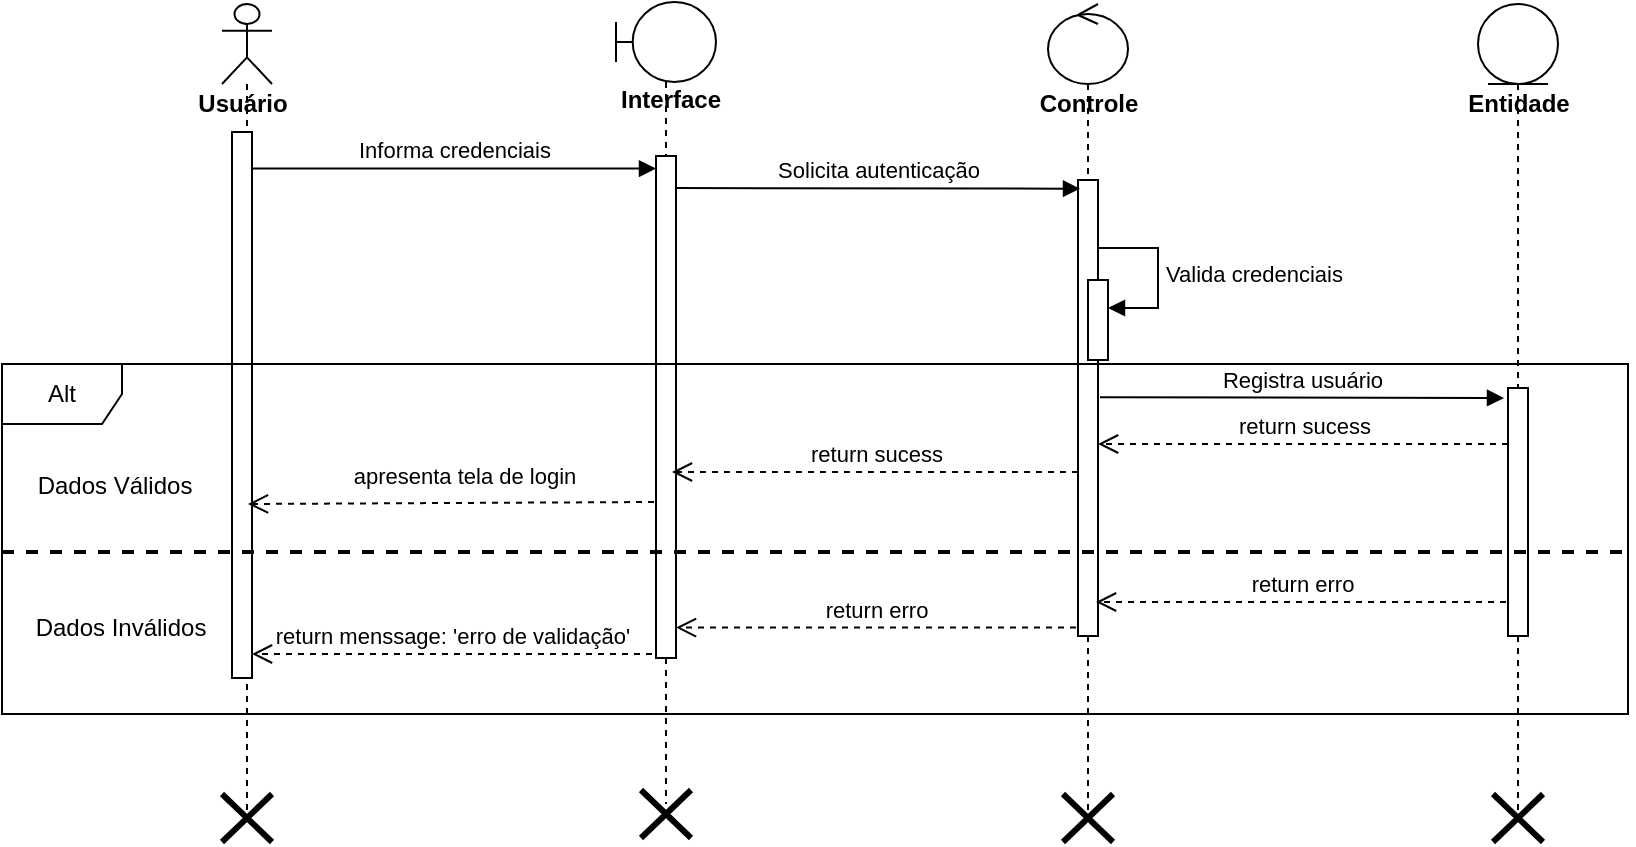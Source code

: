 <mxfile scale="1" border="0" version="28.0.4" pages="10">
  <diagram id="HI2ocB8V4M9oPgridTVq" name="Cadastro">
    <mxGraphModel dx="1306" dy="489" grid="0" gridSize="10" guides="1" tooltips="1" connect="1" arrows="1" fold="1" page="0" pageScale="1" pageWidth="827" pageHeight="1169" math="0" shadow="0">
      <root>
        <mxCell id="0" />
        <mxCell id="1" parent="0" />
        <mxCell id="H9SmsKrlEdgvaCdvltHy-1" value="" style="shape=umlLifeline;perimeter=lifelinePerimeter;whiteSpace=wrap;html=1;container=1;dropTarget=0;collapsible=0;recursiveResize=0;outlineConnect=0;portConstraint=eastwest;newEdgeStyle={&quot;curved&quot;:0,&quot;rounded&quot;:0};participant=umlActor;" parent="1" vertex="1">
          <mxGeometry x="-71" y="134" width="25" height="411" as="geometry" />
        </mxCell>
        <mxCell id="H9SmsKrlEdgvaCdvltHy-9" value="" style="html=1;points=[[0,0,0,0,5],[0,1,0,0,-5],[1,0,0,0,5],[1,1,0,0,-5]];perimeter=orthogonalPerimeter;outlineConnect=0;targetShapes=umlLifeline;portConstraint=eastwest;newEdgeStyle={&quot;curved&quot;:0,&quot;rounded&quot;:0};" parent="H9SmsKrlEdgvaCdvltHy-1" vertex="1">
          <mxGeometry x="5" y="64" width="10" height="273" as="geometry" />
        </mxCell>
        <mxCell id="8DiBcDgoIKe__QhZqWPB-14" value="" style="shape=umlDestroy;whiteSpace=wrap;html=1;strokeWidth=3;targetShapes=umlLifeline;" parent="H9SmsKrlEdgvaCdvltHy-1" vertex="1">
          <mxGeometry y="395" width="25" height="24" as="geometry" />
        </mxCell>
        <mxCell id="H9SmsKrlEdgvaCdvltHy-2" value="" style="shape=umlLifeline;perimeter=lifelinePerimeter;whiteSpace=wrap;html=1;container=1;dropTarget=0;collapsible=0;recursiveResize=0;outlineConnect=0;portConstraint=eastwest;newEdgeStyle={&quot;curved&quot;:0,&quot;rounded&quot;:0};participant=umlBoundary;" parent="1" vertex="1">
          <mxGeometry x="126" y="133" width="50" height="401" as="geometry" />
        </mxCell>
        <mxCell id="H9SmsKrlEdgvaCdvltHy-10" value="" style="html=1;points=[[0,0,0,0,5],[0,1,0,0,-5],[1,0,0,0,5],[1,1,0,0,-5]];perimeter=orthogonalPerimeter;outlineConnect=0;targetShapes=umlLifeline;portConstraint=eastwest;newEdgeStyle={&quot;curved&quot;:0,&quot;rounded&quot;:0};" parent="H9SmsKrlEdgvaCdvltHy-2" vertex="1">
          <mxGeometry x="20" y="77" width="10" height="251" as="geometry" />
        </mxCell>
        <mxCell id="H9SmsKrlEdgvaCdvltHy-3" value="" style="shape=umlLifeline;perimeter=lifelinePerimeter;whiteSpace=wrap;html=1;container=1;dropTarget=0;collapsible=0;recursiveResize=0;outlineConnect=0;portConstraint=eastwest;newEdgeStyle={&quot;curved&quot;:0,&quot;rounded&quot;:0};participant=umlEntity;" parent="1" vertex="1">
          <mxGeometry x="557" y="134" width="40" height="405" as="geometry" />
        </mxCell>
        <mxCell id="H9SmsKrlEdgvaCdvltHy-12" value="" style="html=1;points=[[0,0,0,0,5],[0,1,0,0,-5],[1,0,0,0,5],[1,1,0,0,-5]];perimeter=orthogonalPerimeter;outlineConnect=0;targetShapes=umlLifeline;portConstraint=eastwest;newEdgeStyle={&quot;curved&quot;:0,&quot;rounded&quot;:0};" parent="H9SmsKrlEdgvaCdvltHy-3" vertex="1">
          <mxGeometry x="15" y="192" width="10" height="124" as="geometry" />
        </mxCell>
        <mxCell id="H9SmsKrlEdgvaCdvltHy-4" value="" style="shape=umlLifeline;perimeter=lifelinePerimeter;whiteSpace=wrap;html=1;container=1;dropTarget=0;collapsible=0;recursiveResize=0;outlineConnect=0;portConstraint=eastwest;newEdgeStyle={&quot;curved&quot;:0,&quot;rounded&quot;:0};participant=umlControl;" parent="1" vertex="1">
          <mxGeometry x="342" y="134" width="40" height="403" as="geometry" />
        </mxCell>
        <mxCell id="H9SmsKrlEdgvaCdvltHy-11" value="" style="html=1;points=[[0,0,0,0,5],[0,1,0,0,-5],[1,0,0,0,5],[1,1,0,0,-5]];perimeter=orthogonalPerimeter;outlineConnect=0;targetShapes=umlLifeline;portConstraint=eastwest;newEdgeStyle={&quot;curved&quot;:0,&quot;rounded&quot;:0};" parent="H9SmsKrlEdgvaCdvltHy-4" vertex="1">
          <mxGeometry x="15" y="88" width="10" height="228" as="geometry" />
        </mxCell>
        <mxCell id="H9SmsKrlEdgvaCdvltHy-5" value="Interface" style="text;align=center;fontStyle=1;verticalAlign=middle;spacingLeft=3;spacingRight=3;strokeColor=none;rotatable=0;points=[[0,0.5],[1,0.5]];portConstraint=eastwest;html=1;" parent="1" vertex="1">
          <mxGeometry x="113" y="169" width="80" height="26" as="geometry" />
        </mxCell>
        <mxCell id="H9SmsKrlEdgvaCdvltHy-6" value="Controle" style="text;align=center;fontStyle=1;verticalAlign=middle;spacingLeft=3;spacingRight=3;strokeColor=none;rotatable=0;points=[[0,0.5],[1,0.5]];portConstraint=eastwest;html=1;" parent="1" vertex="1">
          <mxGeometry x="322" y="171" width="80" height="26" as="geometry" />
        </mxCell>
        <mxCell id="H9SmsKrlEdgvaCdvltHy-7" value="Entidade&lt;span style=&quot;color: rgba(0, 0, 0, 0); font-family: monospace; font-size: 0px; font-weight: 400; text-align: start;&quot;&gt;%3CmxGraphModel%3E%3Croot%3E%3CmxCell%20id%3D%220%22%2F%3E%3CmxCell%20id%3D%221%22%20parent%3D%220%22%2F%3E%3CmxCell%20id%3D%222%22%20value%3D%22Controle%22%20style%3D%22text%3Balign%3Dcenter%3BfontStyle%3D1%3BverticalAlign%3Dmiddle%3BspacingLeft%3D3%3BspacingRight%3D3%3BstrokeColor%3Dnone%3Brotatable%3D0%3Bpoints%3D%5B%5B0%2C0.5%5D%2C%5B1%2C0.5%5D%5D%3BportConstraint%3Deastwest%3Bhtml%3D1%3B%22%20vertex%3D%221%22%20parent%3D%221%22%3E%3CmxGeometry%20x%3D%22322%22%20y%3D%22171%22%20width%3D%2280%22%20height%3D%2226%22%20as%3D%22geometry%22%2F%3E%3C%2FmxCell%3E%3C%2Froot%3E%3C%2FmxGraphModel%3E&lt;/span&gt;&lt;span style=&quot;color: rgba(0, 0, 0, 0); font-family: monospace; font-size: 0px; font-weight: 400; text-align: start;&quot;&gt;%3CmxGraphModel%3E%3Croot%3E%3CmxCell%20id%3D%220%22%2F%3E%3CmxCell%20id%3D%221%22%20parent%3D%220%22%2F%3E%3CmxCell%20id%3D%222%22%20value%3D%22Controle%22%20style%3D%22text%3Balign%3Dcenter%3BfontStyle%3D1%3BverticalAlign%3Dmiddle%3BspacingLeft%3D3%3BspacingRight%3D3%3BstrokeColor%3Dnone%3Brotatable%3D0%3Bpoints%3D%5B%5B0%2C0.5%5D%2C%5B1%2C0.5%5D%5D%3BportConstraint%3Deastwest%3Bhtml%3D1%3B%22%20vertex%3D%221%22%20parent%3D%221%22%3E%3CmxGeometry%20x%3D%22322%22%20y%3D%22171%22%20width%3D%2280%22%20height%3D%2226%22%20as%3D%22geometry%22%2F%3E%3C%2FmxCell%3E%3C%2Froot%3E%3C%2FmxGraphModel%3E&lt;/span&gt;" style="text;align=center;fontStyle=1;verticalAlign=middle;spacingLeft=3;spacingRight=3;strokeColor=none;rotatable=0;points=[[0,0.5],[1,0.5]];portConstraint=eastwest;html=1;" parent="1" vertex="1">
          <mxGeometry x="537" y="171" width="80" height="26" as="geometry" />
        </mxCell>
        <mxCell id="H9SmsKrlEdgvaCdvltHy-8" value="Usuário" style="text;align=center;fontStyle=1;verticalAlign=middle;spacingLeft=3;spacingRight=3;strokeColor=none;rotatable=0;points=[[0,0.5],[1,0.5]];portConstraint=eastwest;html=1;" parent="1" vertex="1">
          <mxGeometry x="-101" y="171" width="80" height="26" as="geometry" />
        </mxCell>
        <mxCell id="H9SmsKrlEdgvaCdvltHy-15" value="Informa credenciais" style="html=1;verticalAlign=bottom;endArrow=block;curved=0;rounded=0;exitX=1;exitY=0.067;exitDx=0;exitDy=0;exitPerimeter=0;" parent="1" source="H9SmsKrlEdgvaCdvltHy-9" target="H9SmsKrlEdgvaCdvltHy-10" edge="1">
          <mxGeometry width="80" relative="1" as="geometry">
            <mxPoint x="-57" y="215" as="sourcePoint" />
            <mxPoint x="136" y="217" as="targetPoint" />
          </mxGeometry>
        </mxCell>
        <mxCell id="H9SmsKrlEdgvaCdvltHy-16" value="Solicita autenticação" style="html=1;verticalAlign=bottom;endArrow=block;curved=0;rounded=0;exitX=1;exitY=0.067;exitDx=0;exitDy=0;exitPerimeter=0;entryX=0.1;entryY=0.019;entryDx=0;entryDy=0;entryPerimeter=0;" parent="1" target="H9SmsKrlEdgvaCdvltHy-11" edge="1">
          <mxGeometry width="80" relative="1" as="geometry">
            <mxPoint x="156" y="226" as="sourcePoint" />
            <mxPoint x="359" y="224" as="targetPoint" />
          </mxGeometry>
        </mxCell>
        <mxCell id="H9SmsKrlEdgvaCdvltHy-13" value="" style="html=1;points=[[0,0,0,0,5],[0,1,0,0,-5],[1,0,0,0,5],[1,1,0,0,-5]];perimeter=orthogonalPerimeter;outlineConnect=0;targetShapes=umlLifeline;portConstraint=eastwest;newEdgeStyle={&quot;curved&quot;:0,&quot;rounded&quot;:0};" parent="1" vertex="1">
          <mxGeometry x="362" y="272" width="10" height="40" as="geometry" />
        </mxCell>
        <mxCell id="H9SmsKrlEdgvaCdvltHy-14" value="Valida credenciais" style="html=1;align=left;spacingLeft=2;endArrow=block;rounded=0;edgeStyle=orthogonalEdgeStyle;curved=0;rounded=0;" parent="1" target="H9SmsKrlEdgvaCdvltHy-13" edge="1">
          <mxGeometry relative="1" as="geometry">
            <mxPoint x="367" y="256" as="sourcePoint" />
            <Array as="points">
              <mxPoint x="397" y="286" />
            </Array>
          </mxGeometry>
        </mxCell>
        <mxCell id="XyPAxtpVIbma2JL8a5Nu-1" value="Alt" style="shape=umlFrame;whiteSpace=wrap;html=1;pointerEvents=0;" parent="1" vertex="1">
          <mxGeometry x="-181" y="314" width="813" height="175" as="geometry" />
        </mxCell>
        <mxCell id="8DiBcDgoIKe__QhZqWPB-1" value="Registra usuário" style="html=1;verticalAlign=bottom;endArrow=block;curved=0;rounded=0;exitX=1;exitY=0.067;exitDx=0;exitDy=0;exitPerimeter=0;" parent="1" edge="1">
          <mxGeometry width="80" relative="1" as="geometry">
            <mxPoint x="368" y="330.58" as="sourcePoint" />
            <mxPoint x="570" y="331" as="targetPoint" />
          </mxGeometry>
        </mxCell>
        <mxCell id="8DiBcDgoIKe__QhZqWPB-2" value="return sucess" style="html=1;verticalAlign=bottom;endArrow=open;dashed=1;endSize=8;curved=0;rounded=0;" parent="1" source="H9SmsKrlEdgvaCdvltHy-12" edge="1">
          <mxGeometry relative="1" as="geometry">
            <mxPoint x="448" y="357" as="sourcePoint" />
            <mxPoint x="367" y="354" as="targetPoint" />
          </mxGeometry>
        </mxCell>
        <mxCell id="8DiBcDgoIKe__QhZqWPB-3" value="return sucess" style="html=1;verticalAlign=bottom;endArrow=open;dashed=1;endSize=8;curved=0;rounded=0;" parent="1" edge="1">
          <mxGeometry relative="1" as="geometry">
            <mxPoint x="357" y="368" as="sourcePoint" />
            <mxPoint x="154" y="368" as="targetPoint" />
          </mxGeometry>
        </mxCell>
        <mxCell id="8DiBcDgoIKe__QhZqWPB-4" value="apresenta tela de login" style="html=1;verticalAlign=bottom;endArrow=open;dashed=1;endSize=8;curved=0;rounded=0;" parent="1" edge="1">
          <mxGeometry x="-0.066" y="-4" relative="1" as="geometry">
            <mxPoint x="145" y="383" as="sourcePoint" />
            <mxPoint x="-58" y="384" as="targetPoint" />
            <mxPoint as="offset" />
          </mxGeometry>
        </mxCell>
        <mxCell id="8DiBcDgoIKe__QhZqWPB-6" value="" style="line;strokeWidth=2;fillColor=none;align=left;verticalAlign=middle;spacingTop=-1;spacingLeft=3;spacingRight=3;rotatable=0;labelPosition=right;points=[];portConstraint=eastwest;strokeColor=inherit;dashed=1;" parent="1" vertex="1">
          <mxGeometry x="-181" y="404" width="815" height="8" as="geometry" />
        </mxCell>
        <mxCell id="8DiBcDgoIKe__QhZqWPB-7" value="Dados Válidos" style="text;html=1;align=center;verticalAlign=middle;resizable=0;points=[];autosize=1;strokeColor=none;fillColor=none;" parent="1" vertex="1">
          <mxGeometry x="-173" y="362" width="95" height="26" as="geometry" />
        </mxCell>
        <mxCell id="8DiBcDgoIKe__QhZqWPB-8" value="Dados Inválidos" style="text;html=1;align=center;verticalAlign=middle;resizable=0;points=[];autosize=1;strokeColor=none;fillColor=none;" parent="1" vertex="1">
          <mxGeometry x="-174" y="433" width="103" height="26" as="geometry" />
        </mxCell>
        <mxCell id="8DiBcDgoIKe__QhZqWPB-11" value="return erro" style="html=1;verticalAlign=bottom;endArrow=open;dashed=1;endSize=8;curved=0;rounded=0;" parent="1" edge="1">
          <mxGeometry relative="1" as="geometry">
            <mxPoint x="356" y="445.77" as="sourcePoint" />
            <mxPoint x="156" y="445.77" as="targetPoint" />
          </mxGeometry>
        </mxCell>
        <mxCell id="8DiBcDgoIKe__QhZqWPB-12" value="return menssage: &#39;erro de validação&#39;" style="html=1;verticalAlign=bottom;endArrow=open;dashed=1;endSize=8;curved=0;rounded=0;" parent="1" edge="1">
          <mxGeometry relative="1" as="geometry">
            <mxPoint x="144" y="459" as="sourcePoint" />
            <mxPoint x="-56" y="459" as="targetPoint" />
          </mxGeometry>
        </mxCell>
        <mxCell id="8DiBcDgoIKe__QhZqWPB-15" value="" style="shape=umlDestroy;whiteSpace=wrap;html=1;strokeWidth=3;targetShapes=umlLifeline;" parent="1" vertex="1">
          <mxGeometry x="138.5" y="527" width="25" height="24" as="geometry" />
        </mxCell>
        <mxCell id="8DiBcDgoIKe__QhZqWPB-16" value="" style="shape=umlDestroy;whiteSpace=wrap;html=1;strokeWidth=3;targetShapes=umlLifeline;" parent="1" vertex="1">
          <mxGeometry x="349.5" y="529" width="25" height="24" as="geometry" />
        </mxCell>
        <mxCell id="8DiBcDgoIKe__QhZqWPB-17" value="" style="shape=umlDestroy;whiteSpace=wrap;html=1;strokeWidth=3;targetShapes=umlLifeline;" parent="1" vertex="1">
          <mxGeometry x="564.5" y="529" width="25" height="24" as="geometry" />
        </mxCell>
        <mxCell id="XwYNiuBgLYA5UQqLa7y9-1" value="return erro" style="html=1;verticalAlign=bottom;endArrow=open;dashed=1;endSize=8;curved=0;rounded=0;" edge="1" parent="1">
          <mxGeometry relative="1" as="geometry">
            <mxPoint x="571" y="433" as="sourcePoint" />
            <mxPoint x="366" y="433" as="targetPoint" />
          </mxGeometry>
        </mxCell>
      </root>
    </mxGraphModel>
  </diagram>
  <diagram name="Login" id="Pkp8JmoU-uv0dz10DVc9">
    <mxGraphModel dx="695" dy="-25" grid="0" gridSize="10" guides="1" tooltips="1" connect="1" arrows="1" fold="1" page="0" pageScale="1" pageWidth="827" pageHeight="1169" math="0" shadow="0">
      <root>
        <mxCell id="0" />
        <mxCell id="1" parent="0" />
        <mxCell id="6ZiA35NgmyhkTl-tgvjQ-1" value="" style="shape=umlLifeline;perimeter=lifelinePerimeter;whiteSpace=wrap;html=1;container=1;dropTarget=0;collapsible=0;recursiveResize=0;outlineConnect=0;portConstraint=eastwest;newEdgeStyle={&quot;curved&quot;:0,&quot;rounded&quot;:0};participant=umlActor;" vertex="1" parent="1">
          <mxGeometry x="240" y="684" width="30" height="401" as="geometry" />
        </mxCell>
        <mxCell id="jiQzXGofF4xbUrUgmaAe-1" value="" style="html=1;points=[[0,0,0,0,5],[0,1,0,0,-5],[1,0,0,0,5],[1,1,0,0,-5]];perimeter=orthogonalPerimeter;outlineConnect=0;targetShapes=umlLifeline;portConstraint=eastwest;newEdgeStyle={&quot;curved&quot;:0,&quot;rounded&quot;:0};" vertex="1" parent="6ZiA35NgmyhkTl-tgvjQ-1">
          <mxGeometry x="10" y="64" width="10" height="297" as="geometry" />
        </mxCell>
        <mxCell id="6ZiA35NgmyhkTl-tgvjQ-2" value="" style="shape=umlLifeline;perimeter=lifelinePerimeter;whiteSpace=wrap;html=1;container=1;dropTarget=0;collapsible=0;recursiveResize=0;outlineConnect=0;portConstraint=eastwest;newEdgeStyle={&quot;curved&quot;:0,&quot;rounded&quot;:0};participant=umlBoundary;" vertex="1" parent="1">
          <mxGeometry x="420" y="681" width="50" height="409" as="geometry" />
        </mxCell>
        <mxCell id="-ZxQR2B5gb9d1-uyc-Wn-1" value="" style="html=1;points=[[0,0,0,0,5],[0,1,0,0,-5],[1,0,0,0,5],[1,1,0,0,-5]];perimeter=orthogonalPerimeter;outlineConnect=0;targetShapes=umlLifeline;portConstraint=eastwest;newEdgeStyle={&quot;curved&quot;:0,&quot;rounded&quot;:0};" vertex="1" parent="6ZiA35NgmyhkTl-tgvjQ-2">
          <mxGeometry x="20" y="70" width="10" height="276" as="geometry" />
        </mxCell>
        <mxCell id="gtJOvDls_9KliSC52qbz-7" value="" style="shape=umlDestroy;whiteSpace=wrap;html=1;strokeWidth=3;targetShapes=umlLifeline;" vertex="1" parent="6ZiA35NgmyhkTl-tgvjQ-2">
          <mxGeometry x="10" y="392" width="30" height="30" as="geometry" />
        </mxCell>
        <mxCell id="6ZiA35NgmyhkTl-tgvjQ-3" value="" style="shape=umlLifeline;perimeter=lifelinePerimeter;whiteSpace=wrap;html=1;container=1;dropTarget=0;collapsible=0;recursiveResize=0;outlineConnect=0;portConstraint=eastwest;newEdgeStyle={&quot;curved&quot;:0,&quot;rounded&quot;:0};participant=umlEntity;" vertex="1" parent="1">
          <mxGeometry x="826" y="681" width="40" height="405" as="geometry" />
        </mxCell>
        <mxCell id="7OU55-HhdkX_doYsCHcv-1" value="" style="html=1;points=[[0,0,0,0,5],[0,1,0,0,-5],[1,0,0,0,5],[1,1,0,0,-5]];perimeter=orthogonalPerimeter;outlineConnect=0;targetShapes=umlLifeline;portConstraint=eastwest;newEdgeStyle={&quot;curved&quot;:0,&quot;rounded&quot;:0};" vertex="1" parent="6ZiA35NgmyhkTl-tgvjQ-3">
          <mxGeometry x="15" y="87" width="10" height="41" as="geometry" />
        </mxCell>
        <mxCell id="gtJOvDls_9KliSC52qbz-9" value="" style="shape=umlDestroy;whiteSpace=wrap;html=1;strokeWidth=3;targetShapes=umlLifeline;" vertex="1" parent="6ZiA35NgmyhkTl-tgvjQ-3">
          <mxGeometry x="5" y="389" width="30" height="30" as="geometry" />
        </mxCell>
        <mxCell id="6ZiA35NgmyhkTl-tgvjQ-4" value="" style="shape=umlLifeline;perimeter=lifelinePerimeter;whiteSpace=wrap;html=1;container=1;dropTarget=0;collapsible=0;recursiveResize=0;outlineConnect=0;portConstraint=eastwest;newEdgeStyle={&quot;curved&quot;:0,&quot;rounded&quot;:0};participant=umlControl;" vertex="1" parent="1">
          <mxGeometry x="625" y="681" width="40" height="407" as="geometry" />
        </mxCell>
        <mxCell id="7OU55-HhdkX_doYsCHcv-2" value="" style="html=1;points=[[0,0,0,0,5],[0,1,0,0,-5],[1,0,0,0,5],[1,1,0,0,-5]];perimeter=orthogonalPerimeter;outlineConnect=0;targetShapes=umlLifeline;portConstraint=eastwest;newEdgeStyle={&quot;curved&quot;:0,&quot;rounded&quot;:0};" vertex="1" parent="6ZiA35NgmyhkTl-tgvjQ-4">
          <mxGeometry x="15" y="78" width="10" height="250" as="geometry" />
        </mxCell>
        <mxCell id="5gl_q9-qv6lPQjgBENix-1" value="" style="html=1;points=[[0,0,0,0,5],[0,1,0,0,-5],[1,0,0,0,5],[1,1,0,0,-5]];perimeter=orthogonalPerimeter;outlineConnect=0;targetShapes=umlLifeline;portConstraint=eastwest;newEdgeStyle={&quot;curved&quot;:0,&quot;rounded&quot;:0};" vertex="1" parent="6ZiA35NgmyhkTl-tgvjQ-4">
          <mxGeometry x="21" y="171" width="10" height="40" as="geometry" />
        </mxCell>
        <mxCell id="5gl_q9-qv6lPQjgBENix-2" value="Valida credenciais" style="html=1;align=left;spacingLeft=2;endArrow=block;rounded=0;edgeStyle=orthogonalEdgeStyle;curved=0;rounded=0;" edge="1" parent="6ZiA35NgmyhkTl-tgvjQ-4" target="5gl_q9-qv6lPQjgBENix-1">
          <mxGeometry relative="1" as="geometry">
            <mxPoint x="26" y="155" as="sourcePoint" />
            <Array as="points">
              <mxPoint x="56" y="185" />
            </Array>
          </mxGeometry>
        </mxCell>
        <mxCell id="gtJOvDls_9KliSC52qbz-8" value="" style="shape=umlDestroy;whiteSpace=wrap;html=1;strokeWidth=3;targetShapes=umlLifeline;" vertex="1" parent="6ZiA35NgmyhkTl-tgvjQ-4">
          <mxGeometry x="5" y="390" width="30" height="30" as="geometry" />
        </mxCell>
        <mxCell id="6ZiA35NgmyhkTl-tgvjQ-5" value="Usuário" style="text;align=center;fontStyle=1;verticalAlign=middle;spacingLeft=3;spacingRight=3;strokeColor=none;rotatable=0;points=[[0,0.5],[1,0.5]];portConstraint=eastwest;html=1;" vertex="1" parent="1">
          <mxGeometry x="215" y="719" width="80" height="26" as="geometry" />
        </mxCell>
        <mxCell id="6ZiA35NgmyhkTl-tgvjQ-6" value="Interface" style="text;align=center;fontStyle=1;verticalAlign=middle;spacingLeft=3;spacingRight=3;strokeColor=none;rotatable=0;points=[[0,0.5],[1,0.5]];portConstraint=eastwest;html=1;" vertex="1" parent="1">
          <mxGeometry x="409" y="719" width="80" height="26" as="geometry" />
        </mxCell>
        <mxCell id="6ZiA35NgmyhkTl-tgvjQ-7" value="Controle" style="text;align=center;fontStyle=1;verticalAlign=middle;spacingLeft=3;spacingRight=3;strokeColor=none;rotatable=0;points=[[0,0.5],[1,0.5]];portConstraint=eastwest;html=1;" vertex="1" parent="1">
          <mxGeometry x="605" y="719" width="80" height="26" as="geometry" />
        </mxCell>
        <mxCell id="6ZiA35NgmyhkTl-tgvjQ-8" value="Entidade" style="text;align=center;fontStyle=1;verticalAlign=middle;spacingLeft=3;spacingRight=3;strokeColor=none;rotatable=0;points=[[0,0.5],[1,0.5]];portConstraint=eastwest;html=1;" vertex="1" parent="1">
          <mxGeometry x="806" y="717" width="80" height="26" as="geometry" />
        </mxCell>
        <mxCell id="KGlPhwumRObydn3Bpt4d-1" value="Informa credenciais" style="html=1;verticalAlign=bottom;endArrow=block;curved=0;rounded=0;" edge="1" parent="1">
          <mxGeometry width="80" relative="1" as="geometry">
            <mxPoint x="260" y="757" as="sourcePoint" />
            <mxPoint x="440" y="757" as="targetPoint" />
          </mxGeometry>
        </mxCell>
        <mxCell id="RB5sE2OA27laefKO4dGa-1" value="Solicita autenticação" style="html=1;verticalAlign=bottom;endArrow=block;curved=0;rounded=0;exitX=1;exitY=0.067;exitDx=0;exitDy=0;exitPerimeter=0;" edge="1" parent="1">
          <mxGeometry width="80" relative="1" as="geometry">
            <mxPoint x="451" y="768" as="sourcePoint" />
            <mxPoint x="640" y="768" as="targetPoint" />
          </mxGeometry>
        </mxCell>
        <mxCell id="5gl_q9-qv6lPQjgBENix-3" value="Consulta credenciais" style="html=1;verticalAlign=bottom;endArrow=block;curved=0;rounded=0;exitX=1;exitY=0.067;exitDx=0;exitDy=0;exitPerimeter=0;" edge="1" parent="1">
          <mxGeometry width="80" relative="1" as="geometry">
            <mxPoint x="651" y="782" as="sourcePoint" />
            <mxPoint x="840" y="782" as="targetPoint" />
          </mxGeometry>
        </mxCell>
        <mxCell id="5gl_q9-qv6lPQjgBENix-4" value="return" style="html=1;verticalAlign=bottom;endArrow=open;dashed=1;endSize=8;curved=0;rounded=0;" edge="1" parent="1">
          <mxGeometry relative="1" as="geometry">
            <mxPoint x="840" y="806" as="sourcePoint" />
            <mxPoint x="650" y="806" as="targetPoint" />
          </mxGeometry>
        </mxCell>
        <mxCell id="G7L1CSH9VZ4diDY7No-B-1" value="Alt" style="shape=umlFrame;whiteSpace=wrap;html=1;pointerEvents=0;" vertex="1" parent="1">
          <mxGeometry x="144" y="896" width="728" height="158" as="geometry" />
        </mxCell>
        <mxCell id="G7L1CSH9VZ4diDY7No-B-2" value="" style="line;strokeWidth=2;fillColor=none;align=left;verticalAlign=middle;spacingTop=-1;spacingLeft=3;spacingRight=3;rotatable=0;labelPosition=right;points=[];portConstraint=eastwest;strokeColor=inherit;dashed=1;" vertex="1" parent="1">
          <mxGeometry x="144" y="968" width="724" height="8" as="geometry" />
        </mxCell>
        <mxCell id="G7L1CSH9VZ4diDY7No-B-3" value="Dados Válidos" style="text;html=1;align=center;verticalAlign=middle;resizable=0;points=[];autosize=1;strokeColor=none;fillColor=none;" vertex="1" parent="1">
          <mxGeometry x="146" y="936" width="95" height="26" as="geometry" />
        </mxCell>
        <mxCell id="G7L1CSH9VZ4diDY7No-B-4" value="Dados Inválidos" style="text;html=1;align=center;verticalAlign=middle;resizable=0;points=[];autosize=1;strokeColor=none;fillColor=none;" vertex="1" parent="1">
          <mxGeometry x="142" y="999" width="103" height="26" as="geometry" />
        </mxCell>
        <mxCell id="G7L1CSH9VZ4diDY7No-B-5" value="return sucess" style="html=1;verticalAlign=bottom;endArrow=open;dashed=1;endSize=8;curved=0;rounded=0;" edge="1" parent="1">
          <mxGeometry relative="1" as="geometry">
            <mxPoint x="641" y="924" as="sourcePoint" />
            <mxPoint x="451" y="924" as="targetPoint" />
          </mxGeometry>
        </mxCell>
        <mxCell id="ec0NaGtYD0vVwgdlFmc3-1" value="apresenta tela inicial" style="html=1;verticalAlign=bottom;endArrow=open;dashed=1;endSize=8;curved=0;rounded=0;" edge="1" parent="1">
          <mxGeometry relative="1" as="geometry">
            <mxPoint x="440" y="940" as="sourcePoint" />
            <mxPoint x="260" y="941" as="targetPoint" />
          </mxGeometry>
        </mxCell>
        <mxCell id="5tpyoAConNyNoCLVQRPm-1" value="return erro" style="html=1;verticalAlign=bottom;endArrow=open;dashed=1;endSize=8;curved=0;rounded=0;" edge="1" parent="1">
          <mxGeometry relative="1" as="geometry">
            <mxPoint x="641" y="1003" as="sourcePoint" />
            <mxPoint x="451" y="1003" as="targetPoint" />
          </mxGeometry>
        </mxCell>
        <mxCell id="gtJOvDls_9KliSC52qbz-1" value="return menssage:&amp;nbsp;&lt;div&gt;&#39;erro de validação&#39;&lt;/div&gt;" style="html=1;verticalAlign=bottom;endArrow=open;dashed=1;endSize=8;curved=0;rounded=0;" edge="1" parent="1">
          <mxGeometry relative="1" as="geometry">
            <mxPoint x="440" y="1021" as="sourcePoint" />
            <mxPoint x="260" y="1022" as="targetPoint" />
          </mxGeometry>
        </mxCell>
        <mxCell id="gtJOvDls_9KliSC52qbz-6" value="" style="shape=umlDestroy;whiteSpace=wrap;html=1;strokeWidth=3;targetShapes=umlLifeline;" vertex="1" parent="1">
          <mxGeometry x="240" y="1068" width="30" height="30" as="geometry" />
        </mxCell>
      </root>
    </mxGraphModel>
  </diagram>
  <diagram id="iyI_3pNqQiQ9aMZk8-uT" name="Meu perfil - ver dados">
    <mxGraphModel dx="802" dy="432" grid="0" gridSize="10" guides="1" tooltips="1" connect="1" arrows="1" fold="1" page="0" pageScale="1" pageWidth="827" pageHeight="1169" math="0" shadow="0">
      <root>
        <mxCell id="0" />
        <mxCell id="1" parent="0" />
        <mxCell id="Bq_wOXARM5H3_oj1kZnX-1" value="" style="shape=umlLifeline;perimeter=lifelinePerimeter;whiteSpace=wrap;html=1;container=1;dropTarget=0;collapsible=0;recursiveResize=0;outlineConnect=0;portConstraint=eastwest;newEdgeStyle={&quot;curved&quot;:0,&quot;rounded&quot;:0};participant=umlActor;" vertex="1" parent="1">
          <mxGeometry x="143" y="141" width="25" height="315" as="geometry" />
        </mxCell>
        <mxCell id="Bq_wOXARM5H3_oj1kZnX-5" value="" style="html=1;points=[[0,0,0,0,5],[0,1,0,0,-5],[1,0,0,0,5],[1,1,0,0,-5]];perimeter=orthogonalPerimeter;outlineConnect=0;targetShapes=umlLifeline;portConstraint=eastwest;newEdgeStyle={&quot;curved&quot;:0,&quot;rounded&quot;:0};" vertex="1" parent="Bq_wOXARM5H3_oj1kZnX-1">
          <mxGeometry x="7.5" y="63" width="10" height="135.5" as="geometry" />
        </mxCell>
        <mxCell id="8MrQpIPsWaHx_iN4cyJv-6" value="" style="shape=umlDestroy;whiteSpace=wrap;html=1;strokeWidth=3;targetShapes=umlLifeline;" vertex="1" parent="Bq_wOXARM5H3_oj1kZnX-1">
          <mxGeometry x="-2.5" y="302" width="30" height="30" as="geometry" />
        </mxCell>
        <mxCell id="Bq_wOXARM5H3_oj1kZnX-2" value="" style="shape=umlLifeline;perimeter=lifelinePerimeter;whiteSpace=wrap;html=1;container=1;dropTarget=0;collapsible=0;recursiveResize=0;outlineConnect=0;portConstraint=eastwest;newEdgeStyle={&quot;curved&quot;:0,&quot;rounded&quot;:0};participant=umlBoundary;" vertex="1" parent="1">
          <mxGeometry x="347" y="137" width="50" height="314" as="geometry" />
        </mxCell>
        <mxCell id="Bq_wOXARM5H3_oj1kZnX-6" value="" style="html=1;points=[[0,0,0,0,5],[0,1,0,0,-5],[1,0,0,0,5],[1,1,0,0,-5]];perimeter=orthogonalPerimeter;outlineConnect=0;targetShapes=umlLifeline;portConstraint=eastwest;newEdgeStyle={&quot;curved&quot;:0,&quot;rounded&quot;:0};" vertex="1" parent="Bq_wOXARM5H3_oj1kZnX-2">
          <mxGeometry x="20" y="73" width="10" height="108" as="geometry" />
        </mxCell>
        <mxCell id="Bq_wOXARM5H3_oj1kZnX-3" value="" style="shape=umlLifeline;perimeter=lifelinePerimeter;whiteSpace=wrap;html=1;container=1;dropTarget=0;collapsible=0;recursiveResize=0;outlineConnect=0;portConstraint=eastwest;newEdgeStyle={&quot;curved&quot;:0,&quot;rounded&quot;:0};participant=umlEntity;" vertex="1" parent="1">
          <mxGeometry x="795" y="137" width="40" height="320" as="geometry" />
        </mxCell>
        <mxCell id="Bq_wOXARM5H3_oj1kZnX-12" value="" style="html=1;points=[[0,0,0,0,5],[0,1,0,0,-5],[1,0,0,0,5],[1,1,0,0,-5]];perimeter=orthogonalPerimeter;outlineConnect=0;targetShapes=umlLifeline;portConstraint=eastwest;newEdgeStyle={&quot;curved&quot;:0,&quot;rounded&quot;:0};" vertex="1" parent="Bq_wOXARM5H3_oj1kZnX-3">
          <mxGeometry x="15" y="105" width="10" height="33" as="geometry" />
        </mxCell>
        <mxCell id="8MrQpIPsWaHx_iN4cyJv-10" value="" style="shape=umlDestroy;whiteSpace=wrap;html=1;strokeWidth=3;targetShapes=umlLifeline;" vertex="1" parent="Bq_wOXARM5H3_oj1kZnX-3">
          <mxGeometry x="5" y="304" width="30" height="30" as="geometry" />
        </mxCell>
        <mxCell id="Bq_wOXARM5H3_oj1kZnX-4" value="" style="shape=umlLifeline;perimeter=lifelinePerimeter;whiteSpace=wrap;html=1;container=1;dropTarget=0;collapsible=0;recursiveResize=0;outlineConnect=0;portConstraint=eastwest;newEdgeStyle={&quot;curved&quot;:0,&quot;rounded&quot;:0};participant=umlControl;" vertex="1" parent="1">
          <mxGeometry x="573" y="137" width="40" height="321" as="geometry" />
        </mxCell>
        <mxCell id="Bq_wOXARM5H3_oj1kZnX-7" value="" style="html=1;points=[[0,0,0,0,5],[0,1,0,0,-5],[1,0,0,0,5],[1,1,0,0,-5]];perimeter=orthogonalPerimeter;outlineConnect=0;targetShapes=umlLifeline;portConstraint=eastwest;newEdgeStyle={&quot;curved&quot;:0,&quot;rounded&quot;:0};" vertex="1" parent="Bq_wOXARM5H3_oj1kZnX-4">
          <mxGeometry x="15" y="90" width="10" height="71" as="geometry" />
        </mxCell>
        <mxCell id="Bq_wOXARM5H3_oj1kZnX-8" value="Usuário" style="text;align=center;fontStyle=1;verticalAlign=middle;spacingLeft=3;spacingRight=3;strokeColor=none;rotatable=0;points=[[0,0.5],[1,0.5]];portConstraint=eastwest;html=1;" vertex="1" parent="1">
          <mxGeometry x="113" y="178" width="80" height="26" as="geometry" />
        </mxCell>
        <mxCell id="Bq_wOXARM5H3_oj1kZnX-9" value="Interface" style="text;align=center;fontStyle=1;verticalAlign=middle;spacingLeft=3;spacingRight=3;strokeColor=none;rotatable=0;points=[[0,0.5],[1,0.5]];portConstraint=eastwest;html=1;" vertex="1" parent="1">
          <mxGeometry x="332" y="178" width="80" height="26" as="geometry" />
        </mxCell>
        <mxCell id="Bq_wOXARM5H3_oj1kZnX-10" value="Controle" style="text;align=center;fontStyle=1;verticalAlign=middle;spacingLeft=3;spacingRight=3;strokeColor=none;rotatable=0;points=[[0,0.5],[1,0.5]];portConstraint=eastwest;html=1;" vertex="1" parent="1">
          <mxGeometry x="553" y="178" width="80" height="26" as="geometry" />
        </mxCell>
        <mxCell id="Bq_wOXARM5H3_oj1kZnX-11" value="Entidade" style="text;align=center;fontStyle=1;verticalAlign=middle;spacingLeft=3;spacingRight=3;strokeColor=none;rotatable=0;points=[[0,0.5],[1,0.5]];portConstraint=eastwest;html=1;" vertex="1" parent="1">
          <mxGeometry x="775" y="178" width="80" height="26" as="geometry" />
        </mxCell>
        <mxCell id="Bq_wOXARM5H3_oj1kZnX-13" value="acessa perfil" style="html=1;verticalAlign=bottom;endArrow=block;curved=0;rounded=0;" edge="1" parent="1">
          <mxGeometry width="80" relative="1" as="geometry">
            <mxPoint x="161" y="216" as="sourcePoint" />
            <mxPoint x="367" y="215" as="targetPoint" />
          </mxGeometry>
        </mxCell>
        <mxCell id="8MrQpIPsWaHx_iN4cyJv-1" value="solicita dados do perfil" style="html=1;verticalAlign=bottom;endArrow=block;curved=0;rounded=0;" edge="1" parent="1">
          <mxGeometry width="80" relative="1" as="geometry">
            <mxPoint x="377" y="232" as="sourcePoint" />
            <mxPoint x="588" y="231" as="targetPoint" />
          </mxGeometry>
        </mxCell>
        <mxCell id="8MrQpIPsWaHx_iN4cyJv-2" value="consulta o banco de dados" style="html=1;verticalAlign=bottom;endArrow=block;curved=0;rounded=0;" edge="1" parent="1">
          <mxGeometry width="80" relative="1" as="geometry">
            <mxPoint x="598" y="248" as="sourcePoint" />
            <mxPoint x="809" y="247" as="targetPoint" />
          </mxGeometry>
        </mxCell>
        <mxCell id="8MrQpIPsWaHx_iN4cyJv-3" value="return dados" style="html=1;verticalAlign=bottom;endArrow=open;dashed=1;endSize=8;curved=0;rounded=0;" edge="1" parent="1" target="Bq_wOXARM5H3_oj1kZnX-7">
          <mxGeometry relative="1" as="geometry">
            <mxPoint x="809" y="271" as="sourcePoint" />
            <mxPoint x="600" y="271" as="targetPoint" />
          </mxGeometry>
        </mxCell>
        <mxCell id="8MrQpIPsWaHx_iN4cyJv-4" value="return dados" style="html=1;verticalAlign=bottom;endArrow=open;dashed=1;endSize=8;curved=0;rounded=0;" edge="1" parent="1">
          <mxGeometry relative="1" as="geometry">
            <mxPoint x="588" y="290" as="sourcePoint" />
            <mxPoint x="377" y="291" as="targetPoint" />
          </mxGeometry>
        </mxCell>
        <mxCell id="8MrQpIPsWaHx_iN4cyJv-5" value="exibe as informações do perfil" style="html=1;verticalAlign=bottom;endArrow=open;dashed=1;endSize=8;curved=0;rounded=0;" edge="1" parent="1">
          <mxGeometry relative="1" as="geometry">
            <mxPoint x="367" y="311" as="sourcePoint" />
            <mxPoint x="161" y="311" as="targetPoint" />
          </mxGeometry>
        </mxCell>
        <mxCell id="8MrQpIPsWaHx_iN4cyJv-8" value="" style="shape=umlDestroy;whiteSpace=wrap;html=1;strokeWidth=3;targetShapes=umlLifeline;" vertex="1" parent="1">
          <mxGeometry x="357" y="438" width="30" height="30" as="geometry" />
        </mxCell>
        <mxCell id="8MrQpIPsWaHx_iN4cyJv-9" value="" style="shape=umlDestroy;whiteSpace=wrap;html=1;strokeWidth=3;targetShapes=umlLifeline;" vertex="1" parent="1">
          <mxGeometry x="578" y="441" width="30" height="30" as="geometry" />
        </mxCell>
      </root>
    </mxGraphModel>
  </diagram>
  <diagram id="B8Yrm12uqXFSRaNn5Scb" name="Meu perfil - alterar dados">
    <mxGraphModel dx="772" dy="416" grid="0" gridSize="10" guides="1" tooltips="1" connect="1" arrows="1" fold="1" page="0" pageScale="1" pageWidth="827" pageHeight="1169" math="0" shadow="0">
      <root>
        <mxCell id="0" />
        <mxCell id="1" parent="0" />
        <mxCell id="9_24L5wJF1cgRJ4JQ1Qm-1" value="" style="shape=umlLifeline;perimeter=lifelinePerimeter;whiteSpace=wrap;html=1;container=1;dropTarget=0;collapsible=0;recursiveResize=0;outlineConnect=0;portConstraint=eastwest;newEdgeStyle={&quot;curved&quot;:0,&quot;rounded&quot;:0};participant=umlActor;" vertex="1" parent="1">
          <mxGeometry x="143" y="141" width="25" height="315" as="geometry" />
        </mxCell>
        <mxCell id="9_24L5wJF1cgRJ4JQ1Qm-2" value="" style="html=1;points=[[0,0,0,0,5],[0,1,0,0,-5],[1,0,0,0,5],[1,1,0,0,-5]];perimeter=orthogonalPerimeter;outlineConnect=0;targetShapes=umlLifeline;portConstraint=eastwest;newEdgeStyle={&quot;curved&quot;:0,&quot;rounded&quot;:0};" vertex="1" parent="9_24L5wJF1cgRJ4JQ1Qm-1">
          <mxGeometry x="7.5" y="63" width="10" height="170" as="geometry" />
        </mxCell>
        <mxCell id="9_24L5wJF1cgRJ4JQ1Qm-3" value="" style="shape=umlDestroy;whiteSpace=wrap;html=1;strokeWidth=3;targetShapes=umlLifeline;" vertex="1" parent="9_24L5wJF1cgRJ4JQ1Qm-1">
          <mxGeometry x="-2.5" y="302" width="30" height="30" as="geometry" />
        </mxCell>
        <mxCell id="9_24L5wJF1cgRJ4JQ1Qm-4" value="" style="shape=umlLifeline;perimeter=lifelinePerimeter;whiteSpace=wrap;html=1;container=1;dropTarget=0;collapsible=0;recursiveResize=0;outlineConnect=0;portConstraint=eastwest;newEdgeStyle={&quot;curved&quot;:0,&quot;rounded&quot;:0};participant=umlBoundary;" vertex="1" parent="1">
          <mxGeometry x="347" y="137" width="50" height="314" as="geometry" />
        </mxCell>
        <mxCell id="9_24L5wJF1cgRJ4JQ1Qm-5" value="" style="html=1;points=[[0,0,0,0,5],[0,1,0,0,-5],[1,0,0,0,5],[1,1,0,0,-5]];perimeter=orthogonalPerimeter;outlineConnect=0;targetShapes=umlLifeline;portConstraint=eastwest;newEdgeStyle={&quot;curved&quot;:0,&quot;rounded&quot;:0};" vertex="1" parent="9_24L5wJF1cgRJ4JQ1Qm-4">
          <mxGeometry x="20" y="73" width="10" height="149" as="geometry" />
        </mxCell>
        <mxCell id="9_24L5wJF1cgRJ4JQ1Qm-6" value="" style="shape=umlLifeline;perimeter=lifelinePerimeter;whiteSpace=wrap;html=1;container=1;dropTarget=0;collapsible=0;recursiveResize=0;outlineConnect=0;portConstraint=eastwest;newEdgeStyle={&quot;curved&quot;:0,&quot;rounded&quot;:0};participant=umlEntity;" vertex="1" parent="1">
          <mxGeometry x="795" y="137" width="40" height="320" as="geometry" />
        </mxCell>
        <mxCell id="9_24L5wJF1cgRJ4JQ1Qm-7" value="" style="html=1;points=[[0,0,0,0,5],[0,1,0,0,-5],[1,0,0,0,5],[1,1,0,0,-5]];perimeter=orthogonalPerimeter;outlineConnect=0;targetShapes=umlLifeline;portConstraint=eastwest;newEdgeStyle={&quot;curved&quot;:0,&quot;rounded&quot;:0};" vertex="1" parent="9_24L5wJF1cgRJ4JQ1Qm-6">
          <mxGeometry x="15" y="157" width="10" height="33" as="geometry" />
        </mxCell>
        <mxCell id="9_24L5wJF1cgRJ4JQ1Qm-8" value="" style="shape=umlDestroy;whiteSpace=wrap;html=1;strokeWidth=3;targetShapes=umlLifeline;" vertex="1" parent="9_24L5wJF1cgRJ4JQ1Qm-6">
          <mxGeometry x="5" y="304" width="30" height="30" as="geometry" />
        </mxCell>
        <mxCell id="9_24L5wJF1cgRJ4JQ1Qm-9" value="" style="shape=umlLifeline;perimeter=lifelinePerimeter;whiteSpace=wrap;html=1;container=1;dropTarget=0;collapsible=0;recursiveResize=0;outlineConnect=0;portConstraint=eastwest;newEdgeStyle={&quot;curved&quot;:0,&quot;rounded&quot;:0};participant=umlControl;" vertex="1" parent="1">
          <mxGeometry x="573" y="137" width="40" height="321" as="geometry" />
        </mxCell>
        <mxCell id="9_24L5wJF1cgRJ4JQ1Qm-10" value="" style="html=1;points=[[0,0,0,0,5],[0,1,0,0,-5],[1,0,0,0,5],[1,1,0,0,-5]];perimeter=orthogonalPerimeter;outlineConnect=0;targetShapes=umlLifeline;portConstraint=eastwest;newEdgeStyle={&quot;curved&quot;:0,&quot;rounded&quot;:0};" vertex="1" parent="9_24L5wJF1cgRJ4JQ1Qm-9">
          <mxGeometry x="15" y="145" width="10" height="63" as="geometry" />
        </mxCell>
        <mxCell id="9_24L5wJF1cgRJ4JQ1Qm-11" value="Usuário" style="text;align=center;fontStyle=1;verticalAlign=middle;spacingLeft=3;spacingRight=3;strokeColor=none;rotatable=0;points=[[0,0.5],[1,0.5]];portConstraint=eastwest;html=1;" vertex="1" parent="1">
          <mxGeometry x="113" y="178" width="80" height="26" as="geometry" />
        </mxCell>
        <mxCell id="9_24L5wJF1cgRJ4JQ1Qm-12" value="Interface" style="text;align=center;fontStyle=1;verticalAlign=middle;spacingLeft=3;spacingRight=3;strokeColor=none;rotatable=0;points=[[0,0.5],[1,0.5]];portConstraint=eastwest;html=1;" vertex="1" parent="1">
          <mxGeometry x="332" y="178" width="80" height="26" as="geometry" />
        </mxCell>
        <mxCell id="9_24L5wJF1cgRJ4JQ1Qm-13" value="Controle" style="text;align=center;fontStyle=1;verticalAlign=middle;spacingLeft=3;spacingRight=3;strokeColor=none;rotatable=0;points=[[0,0.5],[1,0.5]];portConstraint=eastwest;html=1;" vertex="1" parent="1">
          <mxGeometry x="553" y="178" width="80" height="26" as="geometry" />
        </mxCell>
        <mxCell id="9_24L5wJF1cgRJ4JQ1Qm-14" value="clica em &quot;Editar Perfil&quot;" style="html=1;verticalAlign=bottom;endArrow=block;curved=0;rounded=0;" edge="1" parent="1">
          <mxGeometry width="80" relative="1" as="geometry">
            <mxPoint x="161" y="216" as="sourcePoint" />
            <mxPoint x="367" y="215" as="targetPoint" />
          </mxGeometry>
        </mxCell>
        <mxCell id="9_24L5wJF1cgRJ4JQ1Qm-15" value="solicita atualização de dados" style="html=1;verticalAlign=bottom;endArrow=block;curved=0;rounded=0;" edge="1" parent="1">
          <mxGeometry width="80" relative="1" as="geometry">
            <mxPoint x="377" y="288" as="sourcePoint" />
            <mxPoint x="588" y="287" as="targetPoint" />
          </mxGeometry>
        </mxCell>
        <mxCell id="9_24L5wJF1cgRJ4JQ1Qm-16" value="solicita atualização de dados" style="html=1;verticalAlign=bottom;endArrow=block;curved=0;rounded=0;" edge="1" parent="1">
          <mxGeometry width="80" relative="1" as="geometry">
            <mxPoint x="600" y="301" as="sourcePoint" />
            <mxPoint x="811" y="300" as="targetPoint" />
          </mxGeometry>
        </mxCell>
        <mxCell id="9_24L5wJF1cgRJ4JQ1Qm-18" value="return sucess&amp;nbsp;" style="html=1;verticalAlign=bottom;endArrow=open;dashed=1;endSize=8;curved=0;rounded=0;" edge="1" parent="1">
          <mxGeometry relative="1" as="geometry">
            <mxPoint x="809" y="322" as="sourcePoint" />
            <mxPoint x="598" y="323" as="targetPoint" />
          </mxGeometry>
        </mxCell>
        <mxCell id="9_24L5wJF1cgRJ4JQ1Qm-19" value="exibe formulário de edição" style="html=1;verticalAlign=bottom;endArrow=open;dashed=1;endSize=8;curved=0;rounded=0;" edge="1" parent="1" target="9_24L5wJF1cgRJ4JQ1Qm-2">
          <mxGeometry relative="1" as="geometry">
            <mxPoint x="368" y="243" as="sourcePoint" />
            <mxPoint x="161" y="243" as="targetPoint" />
          </mxGeometry>
        </mxCell>
        <mxCell id="9_24L5wJF1cgRJ4JQ1Qm-20" value="" style="shape=umlDestroy;whiteSpace=wrap;html=1;strokeWidth=3;targetShapes=umlLifeline;" vertex="1" parent="1">
          <mxGeometry x="357" y="438" width="30" height="30" as="geometry" />
        </mxCell>
        <mxCell id="9_24L5wJF1cgRJ4JQ1Qm-21" value="" style="shape=umlDestroy;whiteSpace=wrap;html=1;strokeWidth=3;targetShapes=umlLifeline;" vertex="1" parent="1">
          <mxGeometry x="578" y="441" width="30" height="30" as="geometry" />
        </mxCell>
        <mxCell id="9_24L5wJF1cgRJ4JQ1Qm-22" value="preenche novos dados" style="html=1;verticalAlign=bottom;endArrow=block;curved=0;rounded=0;" edge="1" parent="1">
          <mxGeometry width="80" relative="1" as="geometry">
            <mxPoint x="160" y="270" as="sourcePoint" />
            <mxPoint x="366" y="269" as="targetPoint" />
          </mxGeometry>
        </mxCell>
        <mxCell id="9_24L5wJF1cgRJ4JQ1Qm-23" value="return sucess&amp;nbsp;" style="html=1;verticalAlign=bottom;endArrow=open;dashed=1;endSize=8;curved=0;rounded=0;" edge="1" parent="1">
          <mxGeometry relative="1" as="geometry">
            <mxPoint x="586" y="343" as="sourcePoint" />
            <mxPoint x="375" y="344" as="targetPoint" />
          </mxGeometry>
        </mxCell>
        <mxCell id="YX95aALXbD0veheAFZER-1" value="return menssage: sucess&amp;nbsp;" style="html=1;verticalAlign=bottom;endArrow=open;dashed=1;endSize=8;curved=0;rounded=0;" edge="1" parent="1">
          <mxGeometry relative="1" as="geometry">
            <mxPoint x="367" y="355" as="sourcePoint" />
            <mxPoint x="161" y="356" as="targetPoint" />
          </mxGeometry>
        </mxCell>
        <mxCell id="YX95aALXbD0veheAFZER-2" value="Entidade" style="text;align=center;fontStyle=1;verticalAlign=middle;spacingLeft=3;spacingRight=3;strokeColor=none;rotatable=0;points=[[0,0.5],[1,0.5]];portConstraint=eastwest;html=1;" vertex="1" parent="1">
          <mxGeometry x="775" y="178" width="80" height="26" as="geometry" />
        </mxCell>
      </root>
    </mxGraphModel>
  </diagram>
  <diagram id="295Y2kPuZbumPYCHM163" name="Meu perfil - excluir conta">
    <mxGraphModel dx="1042" dy="562" grid="0" gridSize="10" guides="1" tooltips="1" connect="1" arrows="1" fold="1" page="0" pageScale="1" pageWidth="827" pageHeight="1169" math="0" shadow="0">
      <root>
        <mxCell id="0" />
        <mxCell id="1" parent="0" />
        <mxCell id="rBW4yN9oCvNGOyMLEp7J-1" value="" style="shape=umlLifeline;perimeter=lifelinePerimeter;whiteSpace=wrap;html=1;container=1;dropTarget=0;collapsible=0;recursiveResize=0;outlineConnect=0;portConstraint=eastwest;newEdgeStyle={&quot;curved&quot;:0,&quot;rounded&quot;:0};participant=umlActor;" vertex="1" parent="1">
          <mxGeometry x="163" y="229" width="25" height="315" as="geometry" />
        </mxCell>
        <mxCell id="rBW4yN9oCvNGOyMLEp7J-2" value="" style="html=1;points=[[0,0,0,0,5],[0,1,0,0,-5],[1,0,0,0,5],[1,1,0,0,-5]];perimeter=orthogonalPerimeter;outlineConnect=0;targetShapes=umlLifeline;portConstraint=eastwest;newEdgeStyle={&quot;curved&quot;:0,&quot;rounded&quot;:0};" vertex="1" parent="rBW4yN9oCvNGOyMLEp7J-1">
          <mxGeometry x="7.5" y="63" width="10" height="170" as="geometry" />
        </mxCell>
        <mxCell id="rBW4yN9oCvNGOyMLEp7J-3" value="" style="shape=umlDestroy;whiteSpace=wrap;html=1;strokeWidth=3;targetShapes=umlLifeline;" vertex="1" parent="rBW4yN9oCvNGOyMLEp7J-1">
          <mxGeometry x="-2.5" y="302" width="30" height="30" as="geometry" />
        </mxCell>
        <mxCell id="rBW4yN9oCvNGOyMLEp7J-4" value="" style="shape=umlLifeline;perimeter=lifelinePerimeter;whiteSpace=wrap;html=1;container=1;dropTarget=0;collapsible=0;recursiveResize=0;outlineConnect=0;portConstraint=eastwest;newEdgeStyle={&quot;curved&quot;:0,&quot;rounded&quot;:0};participant=umlBoundary;" vertex="1" parent="1">
          <mxGeometry x="367" y="225" width="50" height="314" as="geometry" />
        </mxCell>
        <mxCell id="rBW4yN9oCvNGOyMLEp7J-5" value="" style="html=1;points=[[0,0,0,0,5],[0,1,0,0,-5],[1,0,0,0,5],[1,1,0,0,-5]];perimeter=orthogonalPerimeter;outlineConnect=0;targetShapes=umlLifeline;portConstraint=eastwest;newEdgeStyle={&quot;curved&quot;:0,&quot;rounded&quot;:0};" vertex="1" parent="rBW4yN9oCvNGOyMLEp7J-4">
          <mxGeometry x="20" y="73" width="10" height="149" as="geometry" />
        </mxCell>
        <mxCell id="rBW4yN9oCvNGOyMLEp7J-6" value="" style="shape=umlLifeline;perimeter=lifelinePerimeter;whiteSpace=wrap;html=1;container=1;dropTarget=0;collapsible=0;recursiveResize=0;outlineConnect=0;portConstraint=eastwest;newEdgeStyle={&quot;curved&quot;:0,&quot;rounded&quot;:0};participant=umlEntity;" vertex="1" parent="1">
          <mxGeometry x="815" y="225" width="40" height="320" as="geometry" />
        </mxCell>
        <mxCell id="rBW4yN9oCvNGOyMLEp7J-7" value="" style="html=1;points=[[0,0,0,0,5],[0,1,0,0,-5],[1,0,0,0,5],[1,1,0,0,-5]];perimeter=orthogonalPerimeter;outlineConnect=0;targetShapes=umlLifeline;portConstraint=eastwest;newEdgeStyle={&quot;curved&quot;:0,&quot;rounded&quot;:0};" vertex="1" parent="rBW4yN9oCvNGOyMLEp7J-6">
          <mxGeometry x="15" y="157" width="10" height="33" as="geometry" />
        </mxCell>
        <mxCell id="rBW4yN9oCvNGOyMLEp7J-8" value="" style="shape=umlDestroy;whiteSpace=wrap;html=1;strokeWidth=3;targetShapes=umlLifeline;" vertex="1" parent="rBW4yN9oCvNGOyMLEp7J-6">
          <mxGeometry x="5" y="304" width="30" height="30" as="geometry" />
        </mxCell>
        <mxCell id="rBW4yN9oCvNGOyMLEp7J-9" value="" style="shape=umlLifeline;perimeter=lifelinePerimeter;whiteSpace=wrap;html=1;container=1;dropTarget=0;collapsible=0;recursiveResize=0;outlineConnect=0;portConstraint=eastwest;newEdgeStyle={&quot;curved&quot;:0,&quot;rounded&quot;:0};participant=umlControl;" vertex="1" parent="1">
          <mxGeometry x="593" y="225" width="40" height="321" as="geometry" />
        </mxCell>
        <mxCell id="rBW4yN9oCvNGOyMLEp7J-10" value="" style="html=1;points=[[0,0,0,0,5],[0,1,0,0,-5],[1,0,0,0,5],[1,1,0,0,-5]];perimeter=orthogonalPerimeter;outlineConnect=0;targetShapes=umlLifeline;portConstraint=eastwest;newEdgeStyle={&quot;curved&quot;:0,&quot;rounded&quot;:0};" vertex="1" parent="rBW4yN9oCvNGOyMLEp7J-9">
          <mxGeometry x="15" y="145" width="10" height="63" as="geometry" />
        </mxCell>
        <mxCell id="rBW4yN9oCvNGOyMLEp7J-11" value="Usuário" style="text;align=center;fontStyle=1;verticalAlign=middle;spacingLeft=3;spacingRight=3;strokeColor=none;rotatable=0;points=[[0,0.5],[1,0.5]];portConstraint=eastwest;html=1;" vertex="1" parent="1">
          <mxGeometry x="133" y="266" width="80" height="26" as="geometry" />
        </mxCell>
        <mxCell id="rBW4yN9oCvNGOyMLEp7J-12" value="Interface" style="text;align=center;fontStyle=1;verticalAlign=middle;spacingLeft=3;spacingRight=3;strokeColor=none;rotatable=0;points=[[0,0.5],[1,0.5]];portConstraint=eastwest;html=1;" vertex="1" parent="1">
          <mxGeometry x="352" y="266" width="80" height="26" as="geometry" />
        </mxCell>
        <mxCell id="rBW4yN9oCvNGOyMLEp7J-13" value="Controle" style="text;align=center;fontStyle=1;verticalAlign=middle;spacingLeft=3;spacingRight=3;strokeColor=none;rotatable=0;points=[[0,0.5],[1,0.5]];portConstraint=eastwest;html=1;" vertex="1" parent="1">
          <mxGeometry x="573" y="266" width="80" height="26" as="geometry" />
        </mxCell>
        <mxCell id="rBW4yN9oCvNGOyMLEp7J-14" value="clica em &quot;Excluir Conta&quot;" style="html=1;verticalAlign=bottom;endArrow=block;curved=0;rounded=0;" edge="1" parent="1">
          <mxGeometry width="80" relative="1" as="geometry">
            <mxPoint x="181" y="304" as="sourcePoint" />
            <mxPoint x="387" y="303" as="targetPoint" />
          </mxGeometry>
        </mxCell>
        <mxCell id="rBW4yN9oCvNGOyMLEp7J-15" value="solicita exclusão da conta" style="html=1;verticalAlign=bottom;endArrow=block;curved=0;rounded=0;" edge="1" parent="1">
          <mxGeometry width="80" relative="1" as="geometry">
            <mxPoint x="397" y="376" as="sourcePoint" />
            <mxPoint x="608" y="375" as="targetPoint" />
          </mxGeometry>
        </mxCell>
        <mxCell id="rBW4yN9oCvNGOyMLEp7J-16" value="solicita remoção dos dados" style="html=1;verticalAlign=bottom;endArrow=block;curved=0;rounded=0;" edge="1" parent="1">
          <mxGeometry width="80" relative="1" as="geometry">
            <mxPoint x="620" y="389" as="sourcePoint" />
            <mxPoint x="831" y="388" as="targetPoint" />
          </mxGeometry>
        </mxCell>
        <mxCell id="rBW4yN9oCvNGOyMLEp7J-17" value="return sucess&amp;nbsp;" style="html=1;verticalAlign=bottom;endArrow=open;dashed=1;endSize=8;curved=0;rounded=0;" edge="1" parent="1">
          <mxGeometry relative="1" as="geometry">
            <mxPoint x="829" y="410" as="sourcePoint" />
            <mxPoint x="618" y="411" as="targetPoint" />
          </mxGeometry>
        </mxCell>
        <mxCell id="rBW4yN9oCvNGOyMLEp7J-18" value="solicita confirmação" style="html=1;verticalAlign=bottom;endArrow=open;dashed=1;endSize=8;curved=0;rounded=0;" edge="1" parent="1" target="rBW4yN9oCvNGOyMLEp7J-2">
          <mxGeometry relative="1" as="geometry">
            <mxPoint x="388" y="331" as="sourcePoint" />
            <mxPoint x="181" y="331" as="targetPoint" />
          </mxGeometry>
        </mxCell>
        <mxCell id="rBW4yN9oCvNGOyMLEp7J-19" value="" style="shape=umlDestroy;whiteSpace=wrap;html=1;strokeWidth=3;targetShapes=umlLifeline;" vertex="1" parent="1">
          <mxGeometry x="377" y="526" width="30" height="30" as="geometry" />
        </mxCell>
        <mxCell id="rBW4yN9oCvNGOyMLEp7J-20" value="" style="shape=umlDestroy;whiteSpace=wrap;html=1;strokeWidth=3;targetShapes=umlLifeline;" vertex="1" parent="1">
          <mxGeometry x="598" y="529" width="30" height="30" as="geometry" />
        </mxCell>
        <mxCell id="rBW4yN9oCvNGOyMLEp7J-21" value="confirma ação" style="html=1;verticalAlign=bottom;endArrow=block;curved=0;rounded=0;" edge="1" parent="1">
          <mxGeometry width="80" relative="1" as="geometry">
            <mxPoint x="180" y="358" as="sourcePoint" />
            <mxPoint x="386" y="357" as="targetPoint" />
          </mxGeometry>
        </mxCell>
        <mxCell id="rBW4yN9oCvNGOyMLEp7J-22" value="return sucess&amp;nbsp;" style="html=1;verticalAlign=bottom;endArrow=open;dashed=1;endSize=8;curved=0;rounded=0;" edge="1" parent="1">
          <mxGeometry relative="1" as="geometry">
            <mxPoint x="606" y="431" as="sourcePoint" />
            <mxPoint x="395" y="432" as="targetPoint" />
          </mxGeometry>
        </mxCell>
        <mxCell id="rBW4yN9oCvNGOyMLEp7J-23" value="return menssage: sucess e&amp;nbsp;&lt;div&gt;redireciona para a tela inicial&lt;/div&gt;" style="html=1;verticalAlign=bottom;endArrow=open;dashed=1;endSize=8;curved=0;rounded=0;" edge="1" parent="1">
          <mxGeometry relative="1" as="geometry">
            <mxPoint x="387" y="443" as="sourcePoint" />
            <mxPoint x="181" y="444" as="targetPoint" />
          </mxGeometry>
        </mxCell>
        <mxCell id="rBW4yN9oCvNGOyMLEp7J-24" value="Entidade" style="text;align=center;fontStyle=1;verticalAlign=middle;spacingLeft=3;spacingRight=3;strokeColor=none;rotatable=0;points=[[0,0.5],[1,0.5]];portConstraint=eastwest;html=1;" vertex="1" parent="1">
          <mxGeometry x="795" y="266" width="80" height="26" as="geometry" />
        </mxCell>
      </root>
    </mxGraphModel>
  </diagram>
  <diagram id="p6vrNWr201Kkhkj5PZu3" name="Meu perfil - sair da conta">
    <mxGraphModel dx="992" dy="535" grid="0" gridSize="10" guides="1" tooltips="1" connect="1" arrows="1" fold="1" page="0" pageScale="1" pageWidth="827" pageHeight="1169" math="0" shadow="0">
      <root>
        <mxCell id="0" />
        <mxCell id="1" parent="0" />
        <mxCell id="s0WcGAU2igYdI6R1QfaA-1" value="" style="shape=umlLifeline;perimeter=lifelinePerimeter;whiteSpace=wrap;html=1;container=1;dropTarget=0;collapsible=0;recursiveResize=0;outlineConnect=0;portConstraint=eastwest;newEdgeStyle={&quot;curved&quot;:0,&quot;rounded&quot;:0};participant=umlActor;" vertex="1" parent="1">
          <mxGeometry x="224" y="115" width="25" height="315" as="geometry" />
        </mxCell>
        <mxCell id="s0WcGAU2igYdI6R1QfaA-2" value="" style="html=1;points=[[0,0,0,0,5],[0,1,0,0,-5],[1,0,0,0,5],[1,1,0,0,-5]];perimeter=orthogonalPerimeter;outlineConnect=0;targetShapes=umlLifeline;portConstraint=eastwest;newEdgeStyle={&quot;curved&quot;:0,&quot;rounded&quot;:0};" vertex="1" parent="s0WcGAU2igYdI6R1QfaA-1">
          <mxGeometry x="7.5" y="63" width="10" height="152" as="geometry" />
        </mxCell>
        <mxCell id="s0WcGAU2igYdI6R1QfaA-3" value="" style="shape=umlDestroy;whiteSpace=wrap;html=1;strokeWidth=3;targetShapes=umlLifeline;" vertex="1" parent="s0WcGAU2igYdI6R1QfaA-1">
          <mxGeometry x="-2.5" y="302" width="30" height="30" as="geometry" />
        </mxCell>
        <mxCell id="s0WcGAU2igYdI6R1QfaA-4" value="" style="shape=umlLifeline;perimeter=lifelinePerimeter;whiteSpace=wrap;html=1;container=1;dropTarget=0;collapsible=0;recursiveResize=0;outlineConnect=0;portConstraint=eastwest;newEdgeStyle={&quot;curved&quot;:0,&quot;rounded&quot;:0};participant=umlBoundary;" vertex="1" parent="1">
          <mxGeometry x="428" y="111" width="50" height="314" as="geometry" />
        </mxCell>
        <mxCell id="s0WcGAU2igYdI6R1QfaA-5" value="" style="html=1;points=[[0,0,0,0,5],[0,1,0,0,-5],[1,0,0,0,5],[1,1,0,0,-5]];perimeter=orthogonalPerimeter;outlineConnect=0;targetShapes=umlLifeline;portConstraint=eastwest;newEdgeStyle={&quot;curved&quot;:0,&quot;rounded&quot;:0};" vertex="1" parent="s0WcGAU2igYdI6R1QfaA-4">
          <mxGeometry x="20" y="73" width="10" height="134" as="geometry" />
        </mxCell>
        <mxCell id="s0WcGAU2igYdI6R1QfaA-9" value="" style="shape=umlLifeline;perimeter=lifelinePerimeter;whiteSpace=wrap;html=1;container=1;dropTarget=0;collapsible=0;recursiveResize=0;outlineConnect=0;portConstraint=eastwest;newEdgeStyle={&quot;curved&quot;:0,&quot;rounded&quot;:0};participant=umlControl;" vertex="1" parent="1">
          <mxGeometry x="654" y="111" width="40" height="321" as="geometry" />
        </mxCell>
        <mxCell id="s0WcGAU2igYdI6R1QfaA-10" value="" style="html=1;points=[[0,0,0,0,5],[0,1,0,0,-5],[1,0,0,0,5],[1,1,0,0,-5]];perimeter=orthogonalPerimeter;outlineConnect=0;targetShapes=umlLifeline;portConstraint=eastwest;newEdgeStyle={&quot;curved&quot;:0,&quot;rounded&quot;:0};" vertex="1" parent="s0WcGAU2igYdI6R1QfaA-9">
          <mxGeometry x="15" y="90" width="10" height="97" as="geometry" />
        </mxCell>
        <mxCell id="s0WcGAU2igYdI6R1QfaA-23" value="" style="html=1;points=[[0,0,0,0,5],[0,1,0,0,-5],[1,0,0,0,5],[1,1,0,0,-5]];perimeter=orthogonalPerimeter;outlineConnect=0;targetShapes=umlLifeline;portConstraint=eastwest;newEdgeStyle={&quot;curved&quot;:0,&quot;rounded&quot;:0};" vertex="1" parent="s0WcGAU2igYdI6R1QfaA-9">
          <mxGeometry x="19" y="125" width="10" height="40" as="geometry" />
        </mxCell>
        <mxCell id="s0WcGAU2igYdI6R1QfaA-24" value="anula chave de sessão" style="html=1;align=left;spacingLeft=2;endArrow=block;rounded=0;edgeStyle=orthogonalEdgeStyle;curved=0;rounded=0;" edge="1" target="s0WcGAU2igYdI6R1QfaA-23" parent="s0WcGAU2igYdI6R1QfaA-9">
          <mxGeometry relative="1" as="geometry">
            <mxPoint x="24" y="105" as="sourcePoint" />
            <Array as="points">
              <mxPoint x="54" y="135" />
            </Array>
          </mxGeometry>
        </mxCell>
        <mxCell id="s0WcGAU2igYdI6R1QfaA-11" value="Usuário" style="text;align=center;fontStyle=1;verticalAlign=middle;spacingLeft=3;spacingRight=3;strokeColor=none;rotatable=0;points=[[0,0.5],[1,0.5]];portConstraint=eastwest;html=1;" vertex="1" parent="1">
          <mxGeometry x="194" y="152" width="80" height="26" as="geometry" />
        </mxCell>
        <mxCell id="s0WcGAU2igYdI6R1QfaA-12" value="Interface" style="text;align=center;fontStyle=1;verticalAlign=middle;spacingLeft=3;spacingRight=3;strokeColor=none;rotatable=0;points=[[0,0.5],[1,0.5]];portConstraint=eastwest;html=1;" vertex="1" parent="1">
          <mxGeometry x="413" y="152" width="80" height="26" as="geometry" />
        </mxCell>
        <mxCell id="s0WcGAU2igYdI6R1QfaA-13" value="Controle" style="text;align=center;fontStyle=1;verticalAlign=middle;spacingLeft=3;spacingRight=3;strokeColor=none;rotatable=0;points=[[0,0.5],[1,0.5]];portConstraint=eastwest;html=1;" vertex="1" parent="1">
          <mxGeometry x="634" y="152" width="80" height="26" as="geometry" />
        </mxCell>
        <mxCell id="s0WcGAU2igYdI6R1QfaA-15" value="clica em &quot;Sair&quot;" style="html=1;verticalAlign=bottom;endArrow=block;curved=0;rounded=0;" edge="1" parent="1">
          <mxGeometry width="80" relative="1" as="geometry">
            <mxPoint x="242" y="190" as="sourcePoint" />
            <mxPoint x="448" y="189" as="targetPoint" />
          </mxGeometry>
        </mxCell>
        <mxCell id="s0WcGAU2igYdI6R1QfaA-16" value="solicita encerramento da sessão" style="html=1;verticalAlign=bottom;endArrow=block;curved=0;rounded=0;" edge="1" parent="1">
          <mxGeometry width="80" relative="1" as="geometry">
            <mxPoint x="458" y="206" as="sourcePoint" />
            <mxPoint x="669" y="205" as="targetPoint" />
          </mxGeometry>
        </mxCell>
        <mxCell id="s0WcGAU2igYdI6R1QfaA-19" value="return sucess" style="html=1;verticalAlign=bottom;endArrow=open;dashed=1;endSize=8;curved=0;rounded=0;" edge="1" parent="1">
          <mxGeometry relative="1" as="geometry">
            <mxPoint x="668" y="292" as="sourcePoint" />
            <mxPoint x="457" y="293" as="targetPoint" />
          </mxGeometry>
        </mxCell>
        <mxCell id="s0WcGAU2igYdI6R1QfaA-20" value="exibe página de login" style="html=1;verticalAlign=bottom;endArrow=open;dashed=1;endSize=8;curved=0;rounded=0;" edge="1" parent="1">
          <mxGeometry relative="1" as="geometry">
            <mxPoint x="448" y="313" as="sourcePoint" />
            <mxPoint x="242" y="313" as="targetPoint" />
          </mxGeometry>
        </mxCell>
        <mxCell id="s0WcGAU2igYdI6R1QfaA-21" value="" style="shape=umlDestroy;whiteSpace=wrap;html=1;strokeWidth=3;targetShapes=umlLifeline;" vertex="1" parent="1">
          <mxGeometry x="438" y="412" width="30" height="30" as="geometry" />
        </mxCell>
        <mxCell id="s0WcGAU2igYdI6R1QfaA-22" value="" style="shape=umlDestroy;whiteSpace=wrap;html=1;strokeWidth=3;targetShapes=umlLifeline;" vertex="1" parent="1">
          <mxGeometry x="659" y="415" width="30" height="30" as="geometry" />
        </mxCell>
      </root>
    </mxGraphModel>
  </diagram>
  <diagram id="OLtgvQ_299hq0SL0j-DN" name="Carrinho">
    <mxGraphModel dx="1234" dy="450" grid="0" gridSize="10" guides="1" tooltips="1" connect="1" arrows="1" fold="1" page="0" pageScale="1" pageWidth="827" pageHeight="1169" math="0" shadow="0">
      <root>
        <mxCell id="0" />
        <mxCell id="1" parent="0" />
        <mxCell id="i9KxhE5NlsL0z0YAWkj3-1" value="" style="shape=umlLifeline;perimeter=lifelinePerimeter;whiteSpace=wrap;html=1;container=1;dropTarget=0;collapsible=0;recursiveResize=0;outlineConnect=0;portConstraint=eastwest;newEdgeStyle={&quot;curved&quot;:0,&quot;rounded&quot;:0};participant=umlActor;" parent="1" vertex="1">
          <mxGeometry x="-73" y="57" width="25" height="315" as="geometry" />
        </mxCell>
        <mxCell id="i9KxhE5NlsL0z0YAWkj3-2" value="" style="html=1;points=[[0,0,0,0,5],[0,1,0,0,-5],[1,0,0,0,5],[1,1,0,0,-5]];perimeter=orthogonalPerimeter;outlineConnect=0;targetShapes=umlLifeline;portConstraint=eastwest;newEdgeStyle={&quot;curved&quot;:0,&quot;rounded&quot;:0};" parent="i9KxhE5NlsL0z0YAWkj3-1" vertex="1">
          <mxGeometry x="7.5" y="63" width="10" height="194" as="geometry" />
        </mxCell>
        <mxCell id="i9KxhE5NlsL0z0YAWkj3-3" value="" style="shape=umlDestroy;whiteSpace=wrap;html=1;strokeWidth=3;targetShapes=umlLifeline;" parent="i9KxhE5NlsL0z0YAWkj3-1" vertex="1">
          <mxGeometry x="-2.5" y="302" width="30" height="30" as="geometry" />
        </mxCell>
        <mxCell id="i9KxhE5NlsL0z0YAWkj3-4" value="" style="shape=umlLifeline;perimeter=lifelinePerimeter;whiteSpace=wrap;html=1;container=1;dropTarget=0;collapsible=0;recursiveResize=0;outlineConnect=0;portConstraint=eastwest;newEdgeStyle={&quot;curved&quot;:0,&quot;rounded&quot;:0};participant=umlBoundary;" parent="1" vertex="1">
          <mxGeometry x="131" y="53" width="50" height="314" as="geometry" />
        </mxCell>
        <mxCell id="i9KxhE5NlsL0z0YAWkj3-5" value="" style="html=1;points=[[0,0,0,0,5],[0,1,0,0,-5],[1,0,0,0,5],[1,1,0,0,-5]];perimeter=orthogonalPerimeter;outlineConnect=0;targetShapes=umlLifeline;portConstraint=eastwest;newEdgeStyle={&quot;curved&quot;:0,&quot;rounded&quot;:0};" parent="i9KxhE5NlsL0z0YAWkj3-4" vertex="1">
          <mxGeometry x="20" y="73" width="10" height="176" as="geometry" />
        </mxCell>
        <mxCell id="i9KxhE5NlsL0z0YAWkj3-6" value="" style="shape=umlLifeline;perimeter=lifelinePerimeter;whiteSpace=wrap;html=1;container=1;dropTarget=0;collapsible=0;recursiveResize=0;outlineConnect=0;portConstraint=eastwest;newEdgeStyle={&quot;curved&quot;:0,&quot;rounded&quot;:0};participant=umlEntity;" parent="1" vertex="1">
          <mxGeometry x="579" y="53" width="40" height="320" as="geometry" />
        </mxCell>
        <mxCell id="i9KxhE5NlsL0z0YAWkj3-7" value="" style="html=1;points=[[0,0,0,0,5],[0,1,0,0,-5],[1,0,0,0,5],[1,1,0,0,-5]];perimeter=orthogonalPerimeter;outlineConnect=0;targetShapes=umlLifeline;portConstraint=eastwest;newEdgeStyle={&quot;curved&quot;:0,&quot;rounded&quot;:0};" parent="i9KxhE5NlsL0z0YAWkj3-6" vertex="1">
          <mxGeometry x="15" y="105" width="10" height="33" as="geometry" />
        </mxCell>
        <mxCell id="i9KxhE5NlsL0z0YAWkj3-8" value="" style="shape=umlDestroy;whiteSpace=wrap;html=1;strokeWidth=3;targetShapes=umlLifeline;" parent="i9KxhE5NlsL0z0YAWkj3-6" vertex="1">
          <mxGeometry x="5" y="304" width="30" height="30" as="geometry" />
        </mxCell>
        <mxCell id="i9KxhE5NlsL0z0YAWkj3-9" value="" style="shape=umlLifeline;perimeter=lifelinePerimeter;whiteSpace=wrap;html=1;container=1;dropTarget=0;collapsible=0;recursiveResize=0;outlineConnect=0;portConstraint=eastwest;newEdgeStyle={&quot;curved&quot;:0,&quot;rounded&quot;:0};participant=umlControl;" parent="1" vertex="1">
          <mxGeometry x="357" y="53" width="40" height="321" as="geometry" />
        </mxCell>
        <mxCell id="i9KxhE5NlsL0z0YAWkj3-10" value="" style="html=1;points=[[0,0,0,0,5],[0,1,0,0,-5],[1,0,0,0,5],[1,1,0,0,-5]];perimeter=orthogonalPerimeter;outlineConnect=0;targetShapes=umlLifeline;portConstraint=eastwest;newEdgeStyle={&quot;curved&quot;:0,&quot;rounded&quot;:0};" parent="i9KxhE5NlsL0z0YAWkj3-9" vertex="1">
          <mxGeometry x="15" y="90" width="10" height="71" as="geometry" />
        </mxCell>
        <mxCell id="i9KxhE5NlsL0z0YAWkj3-11" value="Usuário" style="text;align=center;fontStyle=1;verticalAlign=middle;spacingLeft=3;spacingRight=3;strokeColor=none;rotatable=0;points=[[0,0.5],[1,0.5]];portConstraint=eastwest;html=1;" parent="1" vertex="1">
          <mxGeometry x="-103" y="94" width="80" height="26" as="geometry" />
        </mxCell>
        <mxCell id="i9KxhE5NlsL0z0YAWkj3-12" value="Interface" style="text;align=center;fontStyle=1;verticalAlign=middle;spacingLeft=3;spacingRight=3;strokeColor=none;rotatable=0;points=[[0,0.5],[1,0.5]];portConstraint=eastwest;html=1;" parent="1" vertex="1">
          <mxGeometry x="116" y="94" width="80" height="26" as="geometry" />
        </mxCell>
        <mxCell id="i9KxhE5NlsL0z0YAWkj3-13" value="Controle" style="text;align=center;fontStyle=1;verticalAlign=middle;spacingLeft=3;spacingRight=3;strokeColor=none;rotatable=0;points=[[0,0.5],[1,0.5]];portConstraint=eastwest;html=1;" parent="1" vertex="1">
          <mxGeometry x="337" y="94" width="80" height="26" as="geometry" />
        </mxCell>
        <mxCell id="i9KxhE5NlsL0z0YAWkj3-14" value="Entidade" style="text;align=center;fontStyle=1;verticalAlign=middle;spacingLeft=3;spacingRight=3;strokeColor=none;rotatable=0;points=[[0,0.5],[1,0.5]];portConstraint=eastwest;html=1;" parent="1" vertex="1">
          <mxGeometry x="559" y="94" width="80" height="26" as="geometry" />
        </mxCell>
        <mxCell id="i9KxhE5NlsL0z0YAWkj3-15" value="acessa carrinho" style="html=1;verticalAlign=bottom;endArrow=block;curved=0;rounded=0;" parent="1" edge="1">
          <mxGeometry width="80" relative="1" as="geometry">
            <mxPoint x="-55" y="132" as="sourcePoint" />
            <mxPoint x="151" y="131" as="targetPoint" />
          </mxGeometry>
        </mxCell>
        <mxCell id="i9KxhE5NlsL0z0YAWkj3-16" value="solicita itens do carrinho" style="html=1;verticalAlign=bottom;endArrow=block;curved=0;rounded=0;" parent="1" edge="1">
          <mxGeometry width="80" relative="1" as="geometry">
            <mxPoint x="161" y="148" as="sourcePoint" />
            <mxPoint x="372" y="147" as="targetPoint" />
          </mxGeometry>
        </mxCell>
        <mxCell id="i9KxhE5NlsL0z0YAWkj3-17" value="consulta o banco de dados" style="html=1;verticalAlign=bottom;endArrow=block;curved=0;rounded=0;" parent="1" edge="1">
          <mxGeometry width="80" relative="1" as="geometry">
            <mxPoint x="382" y="164" as="sourcePoint" />
            <mxPoint x="593" y="163" as="targetPoint" />
          </mxGeometry>
        </mxCell>
        <mxCell id="i9KxhE5NlsL0z0YAWkj3-18" value="return lista de itens" style="html=1;verticalAlign=bottom;endArrow=open;dashed=1;endSize=8;curved=0;rounded=0;" parent="1" target="i9KxhE5NlsL0z0YAWkj3-10" edge="1">
          <mxGeometry relative="1" as="geometry">
            <mxPoint x="593" y="187" as="sourcePoint" />
            <mxPoint x="384" y="187" as="targetPoint" />
          </mxGeometry>
        </mxCell>
        <mxCell id="i9KxhE5NlsL0z0YAWkj3-19" value="return dados da lista do carrinho" style="html=1;verticalAlign=bottom;endArrow=open;dashed=1;endSize=8;curved=0;rounded=0;" parent="1" edge="1">
          <mxGeometry relative="1" as="geometry">
            <mxPoint x="372" y="206" as="sourcePoint" />
            <mxPoint x="161" y="207" as="targetPoint" />
          </mxGeometry>
        </mxCell>
        <mxCell id="i9KxhE5NlsL0z0YAWkj3-20" value="exibe itens do carrinho" style="html=1;verticalAlign=bottom;endArrow=open;dashed=1;endSize=8;curved=0;rounded=0;" parent="1" edge="1">
          <mxGeometry relative="1" as="geometry">
            <mxPoint x="151" y="242" as="sourcePoint" />
            <mxPoint x="-55" y="242" as="targetPoint" />
          </mxGeometry>
        </mxCell>
        <mxCell id="i9KxhE5NlsL0z0YAWkj3-21" value="" style="shape=umlDestroy;whiteSpace=wrap;html=1;strokeWidth=3;targetShapes=umlLifeline;" parent="1" vertex="1">
          <mxGeometry x="141" y="354" width="30" height="30" as="geometry" />
        </mxCell>
        <mxCell id="i9KxhE5NlsL0z0YAWkj3-22" value="" style="shape=umlDestroy;whiteSpace=wrap;html=1;strokeWidth=3;targetShapes=umlLifeline;" parent="1" vertex="1">
          <mxGeometry x="362" y="357" width="30" height="30" as="geometry" />
        </mxCell>
        <mxCell id="jpAdz7v4Fd6wR4oEPDcA-1" value="Alt" style="shape=umlFrame;whiteSpace=wrap;html=1;pointerEvents=0;" vertex="1" parent="1">
          <mxGeometry x="-192" y="214" width="377" height="106" as="geometry" />
        </mxCell>
        <mxCell id="jpAdz7v4Fd6wR4oEPDcA-2" value="return menssage: &#39;carrinho vazio&#39;" style="html=1;verticalAlign=bottom;endArrow=open;dashed=1;endSize=8;curved=0;rounded=0;" edge="1" parent="1">
          <mxGeometry relative="1" as="geometry">
            <mxPoint x="151" y="299" as="sourcePoint" />
            <mxPoint x="-55" y="299" as="targetPoint" />
          </mxGeometry>
        </mxCell>
        <mxCell id="jpAdz7v4Fd6wR4oEPDcA-3" value="" style="endArrow=none;dashed=1;html=1;rounded=0;entryX=0.996;entryY=0.494;entryDx=0;entryDy=0;entryPerimeter=0;exitX=0;exitY=0.5;exitDx=0;exitDy=0;exitPerimeter=0;strokeWidth=2;" edge="1" parent="1" source="jpAdz7v4Fd6wR4oEPDcA-1" target="jpAdz7v4Fd6wR4oEPDcA-1">
          <mxGeometry width="50" height="50" relative="1" as="geometry">
            <mxPoint x="-168" y="269" as="sourcePoint" />
            <mxPoint x="100" y="246" as="targetPoint" />
          </mxGeometry>
        </mxCell>
        <mxCell id="jpAdz7v4Fd6wR4oEPDcA-4" value="Vazio" style="text;html=1;align=center;verticalAlign=middle;whiteSpace=wrap;rounded=0;" vertex="1" parent="1">
          <mxGeometry x="-133" y="280" width="60" height="30" as="geometry" />
        </mxCell>
        <mxCell id="jpAdz7v4Fd6wR4oEPDcA-5" value="Com itens" style="text;html=1;align=center;verticalAlign=middle;whiteSpace=wrap;rounded=0;" vertex="1" parent="1">
          <mxGeometry x="-135" y="232" width="60" height="30" as="geometry" />
        </mxCell>
      </root>
    </mxGraphModel>
  </diagram>
  <diagram id="aeAqYn2jE5KtD-UBTEp8" name="Ver produto">
    <mxGraphModel dx="1042" dy="562" grid="0" gridSize="10" guides="1" tooltips="1" connect="1" arrows="1" fold="1" page="0" pageScale="1" pageWidth="827" pageHeight="1169" math="0" shadow="0">
      <root>
        <mxCell id="0" />
        <mxCell id="1" parent="0" />
        <mxCell id="Teel-7YNJlFS2zdHVpUe-1" value="" style="shape=umlLifeline;perimeter=lifelinePerimeter;whiteSpace=wrap;html=1;container=1;dropTarget=0;collapsible=0;recursiveResize=0;outlineConnect=0;portConstraint=eastwest;newEdgeStyle={&quot;curved&quot;:0,&quot;rounded&quot;:0};participant=umlActor;" vertex="1" parent="1">
          <mxGeometry x="124" y="81" width="25" height="315" as="geometry" />
        </mxCell>
        <mxCell id="Teel-7YNJlFS2zdHVpUe-2" value="" style="html=1;points=[[0,0,0,0,5],[0,1,0,0,-5],[1,0,0,0,5],[1,1,0,0,-5]];perimeter=orthogonalPerimeter;outlineConnect=0;targetShapes=umlLifeline;portConstraint=eastwest;newEdgeStyle={&quot;curved&quot;:0,&quot;rounded&quot;:0};" vertex="1" parent="Teel-7YNJlFS2zdHVpUe-1">
          <mxGeometry x="7.5" y="63" width="10" height="135.5" as="geometry" />
        </mxCell>
        <mxCell id="Teel-7YNJlFS2zdHVpUe-3" value="" style="shape=umlDestroy;whiteSpace=wrap;html=1;strokeWidth=3;targetShapes=umlLifeline;" vertex="1" parent="Teel-7YNJlFS2zdHVpUe-1">
          <mxGeometry x="-2.5" y="302" width="30" height="30" as="geometry" />
        </mxCell>
        <mxCell id="Teel-7YNJlFS2zdHVpUe-4" value="" style="shape=umlLifeline;perimeter=lifelinePerimeter;whiteSpace=wrap;html=1;container=1;dropTarget=0;collapsible=0;recursiveResize=0;outlineConnect=0;portConstraint=eastwest;newEdgeStyle={&quot;curved&quot;:0,&quot;rounded&quot;:0};participant=umlBoundary;" vertex="1" parent="1">
          <mxGeometry x="328" y="77" width="50" height="314" as="geometry" />
        </mxCell>
        <mxCell id="Teel-7YNJlFS2zdHVpUe-5" value="" style="html=1;points=[[0,0,0,0,5],[0,1,0,0,-5],[1,0,0,0,5],[1,1,0,0,-5]];perimeter=orthogonalPerimeter;outlineConnect=0;targetShapes=umlLifeline;portConstraint=eastwest;newEdgeStyle={&quot;curved&quot;:0,&quot;rounded&quot;:0};" vertex="1" parent="Teel-7YNJlFS2zdHVpUe-4">
          <mxGeometry x="20" y="73" width="10" height="108" as="geometry" />
        </mxCell>
        <mxCell id="Teel-7YNJlFS2zdHVpUe-6" value="" style="shape=umlLifeline;perimeter=lifelinePerimeter;whiteSpace=wrap;html=1;container=1;dropTarget=0;collapsible=0;recursiveResize=0;outlineConnect=0;portConstraint=eastwest;newEdgeStyle={&quot;curved&quot;:0,&quot;rounded&quot;:0};participant=umlEntity;" vertex="1" parent="1">
          <mxGeometry x="776" y="77" width="40" height="320" as="geometry" />
        </mxCell>
        <mxCell id="Teel-7YNJlFS2zdHVpUe-7" value="" style="html=1;points=[[0,0,0,0,5],[0,1,0,0,-5],[1,0,0,0,5],[1,1,0,0,-5]];perimeter=orthogonalPerimeter;outlineConnect=0;targetShapes=umlLifeline;portConstraint=eastwest;newEdgeStyle={&quot;curved&quot;:0,&quot;rounded&quot;:0};" vertex="1" parent="Teel-7YNJlFS2zdHVpUe-6">
          <mxGeometry x="15" y="105" width="10" height="33" as="geometry" />
        </mxCell>
        <mxCell id="Teel-7YNJlFS2zdHVpUe-8" value="" style="shape=umlDestroy;whiteSpace=wrap;html=1;strokeWidth=3;targetShapes=umlLifeline;" vertex="1" parent="Teel-7YNJlFS2zdHVpUe-6">
          <mxGeometry x="5" y="304" width="30" height="30" as="geometry" />
        </mxCell>
        <mxCell id="Teel-7YNJlFS2zdHVpUe-9" value="" style="shape=umlLifeline;perimeter=lifelinePerimeter;whiteSpace=wrap;html=1;container=1;dropTarget=0;collapsible=0;recursiveResize=0;outlineConnect=0;portConstraint=eastwest;newEdgeStyle={&quot;curved&quot;:0,&quot;rounded&quot;:0};participant=umlControl;" vertex="1" parent="1">
          <mxGeometry x="554" y="77" width="40" height="321" as="geometry" />
        </mxCell>
        <mxCell id="Teel-7YNJlFS2zdHVpUe-10" value="" style="html=1;points=[[0,0,0,0,5],[0,1,0,0,-5],[1,0,0,0,5],[1,1,0,0,-5]];perimeter=orthogonalPerimeter;outlineConnect=0;targetShapes=umlLifeline;portConstraint=eastwest;newEdgeStyle={&quot;curved&quot;:0,&quot;rounded&quot;:0};" vertex="1" parent="Teel-7YNJlFS2zdHVpUe-9">
          <mxGeometry x="15" y="90" width="10" height="71" as="geometry" />
        </mxCell>
        <mxCell id="Teel-7YNJlFS2zdHVpUe-11" value="Usuário" style="text;align=center;fontStyle=1;verticalAlign=middle;spacingLeft=3;spacingRight=3;strokeColor=none;rotatable=0;points=[[0,0.5],[1,0.5]];portConstraint=eastwest;html=1;" vertex="1" parent="1">
          <mxGeometry x="94" y="118" width="80" height="26" as="geometry" />
        </mxCell>
        <mxCell id="Teel-7YNJlFS2zdHVpUe-12" value="Interface" style="text;align=center;fontStyle=1;verticalAlign=middle;spacingLeft=3;spacingRight=3;strokeColor=none;rotatable=0;points=[[0,0.5],[1,0.5]];portConstraint=eastwest;html=1;" vertex="1" parent="1">
          <mxGeometry x="313" y="118" width="80" height="26" as="geometry" />
        </mxCell>
        <mxCell id="Teel-7YNJlFS2zdHVpUe-13" value="Controle" style="text;align=center;fontStyle=1;verticalAlign=middle;spacingLeft=3;spacingRight=3;strokeColor=none;rotatable=0;points=[[0,0.5],[1,0.5]];portConstraint=eastwest;html=1;" vertex="1" parent="1">
          <mxGeometry x="534" y="118" width="80" height="26" as="geometry" />
        </mxCell>
        <mxCell id="Teel-7YNJlFS2zdHVpUe-14" value="Entidade" style="text;align=center;fontStyle=1;verticalAlign=middle;spacingLeft=3;spacingRight=3;strokeColor=none;rotatable=0;points=[[0,0.5],[1,0.5]];portConstraint=eastwest;html=1;" vertex="1" parent="1">
          <mxGeometry x="756" y="118" width="80" height="26" as="geometry" />
        </mxCell>
        <mxCell id="Teel-7YNJlFS2zdHVpUe-15" value="clica em um produto" style="html=1;verticalAlign=bottom;endArrow=block;curved=0;rounded=0;" edge="1" parent="1">
          <mxGeometry width="80" relative="1" as="geometry">
            <mxPoint x="142" y="156" as="sourcePoint" />
            <mxPoint x="348" y="155" as="targetPoint" />
          </mxGeometry>
        </mxCell>
        <mxCell id="Teel-7YNJlFS2zdHVpUe-16" value="solicita detalhes do produto" style="html=1;verticalAlign=bottom;endArrow=block;curved=0;rounded=0;" edge="1" parent="1">
          <mxGeometry width="80" relative="1" as="geometry">
            <mxPoint x="358" y="172" as="sourcePoint" />
            <mxPoint x="569" y="171" as="targetPoint" />
          </mxGeometry>
        </mxCell>
        <mxCell id="Teel-7YNJlFS2zdHVpUe-17" value="consulta o banco de dados" style="html=1;verticalAlign=bottom;endArrow=block;curved=0;rounded=0;" edge="1" parent="1">
          <mxGeometry width="80" relative="1" as="geometry">
            <mxPoint x="579" y="188" as="sourcePoint" />
            <mxPoint x="790" y="187" as="targetPoint" />
          </mxGeometry>
        </mxCell>
        <mxCell id="Teel-7YNJlFS2zdHVpUe-18" value="return dados do produto" style="html=1;verticalAlign=bottom;endArrow=open;dashed=1;endSize=8;curved=0;rounded=0;" edge="1" parent="1" target="Teel-7YNJlFS2zdHVpUe-10">
          <mxGeometry relative="1" as="geometry">
            <mxPoint x="790" y="211" as="sourcePoint" />
            <mxPoint x="581" y="211" as="targetPoint" />
          </mxGeometry>
        </mxCell>
        <mxCell id="Teel-7YNJlFS2zdHVpUe-19" value="return dados do produto" style="html=1;verticalAlign=bottom;endArrow=open;dashed=1;endSize=8;curved=0;rounded=0;" edge="1" parent="1">
          <mxGeometry relative="1" as="geometry">
            <mxPoint x="569" y="230" as="sourcePoint" />
            <mxPoint x="358" y="231" as="targetPoint" />
          </mxGeometry>
        </mxCell>
        <mxCell id="Teel-7YNJlFS2zdHVpUe-20" value="exibe os detalhes do produto" style="html=1;verticalAlign=bottom;endArrow=open;dashed=1;endSize=8;curved=0;rounded=0;" edge="1" parent="1">
          <mxGeometry relative="1" as="geometry">
            <mxPoint x="348" y="251" as="sourcePoint" />
            <mxPoint x="142" y="251" as="targetPoint" />
          </mxGeometry>
        </mxCell>
        <mxCell id="Teel-7YNJlFS2zdHVpUe-21" value="" style="shape=umlDestroy;whiteSpace=wrap;html=1;strokeWidth=3;targetShapes=umlLifeline;" vertex="1" parent="1">
          <mxGeometry x="338" y="378" width="30" height="30" as="geometry" />
        </mxCell>
        <mxCell id="Teel-7YNJlFS2zdHVpUe-22" value="" style="shape=umlDestroy;whiteSpace=wrap;html=1;strokeWidth=3;targetShapes=umlLifeline;" vertex="1" parent="1">
          <mxGeometry x="559" y="381" width="30" height="30" as="geometry" />
        </mxCell>
      </root>
    </mxGraphModel>
  </diagram>
  <diagram id="FlpxyQBmBt4wHu_uDcqz" name="Favoritos">
    <mxGraphModel dx="1051" dy="351" grid="0" gridSize="10" guides="1" tooltips="1" connect="1" arrows="1" fold="1" page="0" pageScale="1" pageWidth="827" pageHeight="1169" math="0" shadow="0">
      <root>
        <mxCell id="0" />
        <mxCell id="1" parent="0" />
        <mxCell id="sLmA9oY5aWL_9f91UWSc-1" value="" style="shape=umlLifeline;perimeter=lifelinePerimeter;whiteSpace=wrap;html=1;container=1;dropTarget=0;collapsible=0;recursiveResize=0;outlineConnect=0;portConstraint=eastwest;newEdgeStyle={&quot;curved&quot;:0,&quot;rounded&quot;:0};participant=umlActor;" parent="1" vertex="1">
          <mxGeometry x="-84" y="264" width="25" height="315" as="geometry" />
        </mxCell>
        <mxCell id="sLmA9oY5aWL_9f91UWSc-2" value="" style="html=1;points=[[0,0,0,0,5],[0,1,0,0,-5],[1,0,0,0,5],[1,1,0,0,-5]];perimeter=orthogonalPerimeter;outlineConnect=0;targetShapes=umlLifeline;portConstraint=eastwest;newEdgeStyle={&quot;curved&quot;:0,&quot;rounded&quot;:0};" parent="sLmA9oY5aWL_9f91UWSc-1" vertex="1">
          <mxGeometry x="7.5" y="63" width="10" height="196" as="geometry" />
        </mxCell>
        <mxCell id="sLmA9oY5aWL_9f91UWSc-3" value="" style="shape=umlDestroy;whiteSpace=wrap;html=1;strokeWidth=3;targetShapes=umlLifeline;" parent="sLmA9oY5aWL_9f91UWSc-1" vertex="1">
          <mxGeometry x="-2.5" y="302" width="30" height="30" as="geometry" />
        </mxCell>
        <mxCell id="sLmA9oY5aWL_9f91UWSc-4" value="" style="shape=umlLifeline;perimeter=lifelinePerimeter;whiteSpace=wrap;html=1;container=1;dropTarget=0;collapsible=0;recursiveResize=0;outlineConnect=0;portConstraint=eastwest;newEdgeStyle={&quot;curved&quot;:0,&quot;rounded&quot;:0};participant=umlBoundary;" parent="1" vertex="1">
          <mxGeometry x="120" y="260" width="50" height="314" as="geometry" />
        </mxCell>
        <mxCell id="sLmA9oY5aWL_9f91UWSc-5" value="" style="html=1;points=[[0,0,0,0,5],[0,1,0,0,-5],[1,0,0,0,5],[1,1,0,0,-5]];perimeter=orthogonalPerimeter;outlineConnect=0;targetShapes=umlLifeline;portConstraint=eastwest;newEdgeStyle={&quot;curved&quot;:0,&quot;rounded&quot;:0};" parent="sLmA9oY5aWL_9f91UWSc-4" vertex="1">
          <mxGeometry x="20" y="73" width="10" height="179" as="geometry" />
        </mxCell>
        <mxCell id="sLmA9oY5aWL_9f91UWSc-6" value="" style="shape=umlLifeline;perimeter=lifelinePerimeter;whiteSpace=wrap;html=1;container=1;dropTarget=0;collapsible=0;recursiveResize=0;outlineConnect=0;portConstraint=eastwest;newEdgeStyle={&quot;curved&quot;:0,&quot;rounded&quot;:0};participant=umlEntity;" parent="1" vertex="1">
          <mxGeometry x="568" y="260" width="40" height="320" as="geometry" />
        </mxCell>
        <mxCell id="sLmA9oY5aWL_9f91UWSc-7" value="" style="html=1;points=[[0,0,0,0,5],[0,1,0,0,-5],[1,0,0,0,5],[1,1,0,0,-5]];perimeter=orthogonalPerimeter;outlineConnect=0;targetShapes=umlLifeline;portConstraint=eastwest;newEdgeStyle={&quot;curved&quot;:0,&quot;rounded&quot;:0};" parent="sLmA9oY5aWL_9f91UWSc-6" vertex="1">
          <mxGeometry x="15" y="105" width="10" height="33" as="geometry" />
        </mxCell>
        <mxCell id="sLmA9oY5aWL_9f91UWSc-8" value="" style="shape=umlDestroy;whiteSpace=wrap;html=1;strokeWidth=3;targetShapes=umlLifeline;" parent="sLmA9oY5aWL_9f91UWSc-6" vertex="1">
          <mxGeometry x="5" y="304" width="30" height="30" as="geometry" />
        </mxCell>
        <mxCell id="sLmA9oY5aWL_9f91UWSc-9" value="" style="shape=umlLifeline;perimeter=lifelinePerimeter;whiteSpace=wrap;html=1;container=1;dropTarget=0;collapsible=0;recursiveResize=0;outlineConnect=0;portConstraint=eastwest;newEdgeStyle={&quot;curved&quot;:0,&quot;rounded&quot;:0};participant=umlControl;" parent="1" vertex="1">
          <mxGeometry x="346" y="260" width="40" height="321" as="geometry" />
        </mxCell>
        <mxCell id="sLmA9oY5aWL_9f91UWSc-10" value="" style="html=1;points=[[0,0,0,0,5],[0,1,0,0,-5],[1,0,0,0,5],[1,1,0,0,-5]];perimeter=orthogonalPerimeter;outlineConnect=0;targetShapes=umlLifeline;portConstraint=eastwest;newEdgeStyle={&quot;curved&quot;:0,&quot;rounded&quot;:0};" parent="sLmA9oY5aWL_9f91UWSc-9" vertex="1">
          <mxGeometry x="15" y="90" width="10" height="71" as="geometry" />
        </mxCell>
        <mxCell id="sLmA9oY5aWL_9f91UWSc-11" value="Usuário" style="text;align=center;fontStyle=1;verticalAlign=middle;spacingLeft=3;spacingRight=3;strokeColor=none;rotatable=0;points=[[0,0.5],[1,0.5]];portConstraint=eastwest;html=1;" parent="1" vertex="1">
          <mxGeometry x="-114" y="301" width="80" height="26" as="geometry" />
        </mxCell>
        <mxCell id="sLmA9oY5aWL_9f91UWSc-12" value="Interface" style="text;align=center;fontStyle=1;verticalAlign=middle;spacingLeft=3;spacingRight=3;strokeColor=none;rotatable=0;points=[[0,0.5],[1,0.5]];portConstraint=eastwest;html=1;" parent="1" vertex="1">
          <mxGeometry x="105" y="301" width="80" height="26" as="geometry" />
        </mxCell>
        <mxCell id="sLmA9oY5aWL_9f91UWSc-13" value="Controle" style="text;align=center;fontStyle=1;verticalAlign=middle;spacingLeft=3;spacingRight=3;strokeColor=none;rotatable=0;points=[[0,0.5],[1,0.5]];portConstraint=eastwest;html=1;" parent="1" vertex="1">
          <mxGeometry x="326" y="301" width="80" height="26" as="geometry" />
        </mxCell>
        <mxCell id="sLmA9oY5aWL_9f91UWSc-14" value="Entidade" style="text;align=center;fontStyle=1;verticalAlign=middle;spacingLeft=3;spacingRight=3;strokeColor=none;rotatable=0;points=[[0,0.5],[1,0.5]];portConstraint=eastwest;html=1;" parent="1" vertex="1">
          <mxGeometry x="548" y="301" width="80" height="26" as="geometry" />
        </mxCell>
        <mxCell id="sLmA9oY5aWL_9f91UWSc-15" value="acessa favoritos" style="html=1;verticalAlign=bottom;endArrow=block;curved=0;rounded=0;" parent="1" edge="1">
          <mxGeometry width="80" relative="1" as="geometry">
            <mxPoint x="-66" y="339" as="sourcePoint" />
            <mxPoint x="140" y="338" as="targetPoint" />
          </mxGeometry>
        </mxCell>
        <mxCell id="sLmA9oY5aWL_9f91UWSc-16" value="solicita itens dos favoritos" style="html=1;verticalAlign=bottom;endArrow=block;curved=0;rounded=0;" parent="1" edge="1">
          <mxGeometry width="80" relative="1" as="geometry">
            <mxPoint x="150" y="355" as="sourcePoint" />
            <mxPoint x="361" y="354" as="targetPoint" />
          </mxGeometry>
        </mxCell>
        <mxCell id="sLmA9oY5aWL_9f91UWSc-17" value="consulta o banco de dados" style="html=1;verticalAlign=bottom;endArrow=block;curved=0;rounded=0;" parent="1" edge="1">
          <mxGeometry width="80" relative="1" as="geometry">
            <mxPoint x="371" y="371" as="sourcePoint" />
            <mxPoint x="582" y="370" as="targetPoint" />
          </mxGeometry>
        </mxCell>
        <mxCell id="sLmA9oY5aWL_9f91UWSc-18" value="return lista de itens" style="html=1;verticalAlign=bottom;endArrow=open;dashed=1;endSize=8;curved=0;rounded=0;" parent="1" target="sLmA9oY5aWL_9f91UWSc-10" edge="1">
          <mxGeometry relative="1" as="geometry">
            <mxPoint x="582" y="394" as="sourcePoint" />
            <mxPoint x="373" y="394" as="targetPoint" />
          </mxGeometry>
        </mxCell>
        <mxCell id="sLmA9oY5aWL_9f91UWSc-19" value="return dados da lista de favoritos" style="html=1;verticalAlign=bottom;endArrow=open;dashed=1;endSize=8;curved=0;rounded=0;" parent="1" edge="1">
          <mxGeometry relative="1" as="geometry">
            <mxPoint x="361" y="413" as="sourcePoint" />
            <mxPoint x="150" y="414" as="targetPoint" />
          </mxGeometry>
        </mxCell>
        <mxCell id="sLmA9oY5aWL_9f91UWSc-20" value="exibe os itens favoritados" style="html=1;verticalAlign=bottom;endArrow=open;dashed=1;endSize=8;curved=0;rounded=0;" parent="1" edge="1">
          <mxGeometry relative="1" as="geometry">
            <mxPoint x="140" y="453" as="sourcePoint" />
            <mxPoint x="-66" y="453" as="targetPoint" />
          </mxGeometry>
        </mxCell>
        <mxCell id="sLmA9oY5aWL_9f91UWSc-21" value="" style="shape=umlDestroy;whiteSpace=wrap;html=1;strokeWidth=3;targetShapes=umlLifeline;" parent="1" vertex="1">
          <mxGeometry x="130" y="561" width="30" height="30" as="geometry" />
        </mxCell>
        <mxCell id="sLmA9oY5aWL_9f91UWSc-22" value="" style="shape=umlDestroy;whiteSpace=wrap;html=1;strokeWidth=3;targetShapes=umlLifeline;" parent="1" vertex="1">
          <mxGeometry x="351" y="564" width="30" height="30" as="geometry" />
        </mxCell>
        <mxCell id="73mbb6CDmwfgBuq_7APd-1" value="Alt" style="shape=umlFrame;whiteSpace=wrap;html=1;pointerEvents=0;" vertex="1" parent="1">
          <mxGeometry x="-207" y="424" width="377" height="106" as="geometry" />
        </mxCell>
        <mxCell id="73mbb6CDmwfgBuq_7APd-2" value="" style="endArrow=none;dashed=1;html=1;rounded=0;entryX=0.996;entryY=0.494;entryDx=0;entryDy=0;entryPerimeter=0;exitX=0;exitY=0.5;exitDx=0;exitDy=0;exitPerimeter=0;strokeWidth=2;" edge="1" parent="1" source="73mbb6CDmwfgBuq_7APd-1" target="73mbb6CDmwfgBuq_7APd-1">
          <mxGeometry width="50" height="50" relative="1" as="geometry">
            <mxPoint x="-176" y="469" as="sourcePoint" />
            <mxPoint x="92" y="446" as="targetPoint" />
          </mxGeometry>
        </mxCell>
        <mxCell id="73mbb6CDmwfgBuq_7APd-3" value="Vazio" style="text;html=1;align=center;verticalAlign=middle;whiteSpace=wrap;rounded=0;" vertex="1" parent="1">
          <mxGeometry x="-141" y="480" width="60" height="30" as="geometry" />
        </mxCell>
        <mxCell id="73mbb6CDmwfgBuq_7APd-4" value="Com itens" style="text;html=1;align=center;verticalAlign=middle;whiteSpace=wrap;rounded=0;" vertex="1" parent="1">
          <mxGeometry x="-143" y="432" width="60" height="30" as="geometry" />
        </mxCell>
        <mxCell id="73mbb6CDmwfgBuq_7APd-5" value="return menssage: &#39;Nenhum item&lt;div&gt;&amp;nbsp;foi favoritado&#39;&lt;/div&gt;" style="html=1;verticalAlign=bottom;endArrow=open;dashed=1;endSize=8;curved=0;rounded=0;" edge="1" parent="1">
          <mxGeometry relative="1" as="geometry">
            <mxPoint x="140" y="507" as="sourcePoint" />
            <mxPoint x="-66" y="507" as="targetPoint" />
          </mxGeometry>
        </mxCell>
      </root>
    </mxGraphModel>
  </diagram>
  <diagram id="RHTIGD3h6NGPibEPHDYZ" name="Barra de pesquisa">
    <mxGraphModel dx="1144" dy="401" grid="0" gridSize="10" guides="1" tooltips="1" connect="1" arrows="1" fold="1" page="0" pageScale="1" pageWidth="827" pageHeight="1169" math="0" shadow="0">
      <root>
        <mxCell id="0" />
        <mxCell id="1" parent="0" />
        <mxCell id="O1FbSh2V750Ajx2AS1Ji-1" value="" style="shape=umlLifeline;perimeter=lifelinePerimeter;whiteSpace=wrap;html=1;container=1;dropTarget=0;collapsible=0;recursiveResize=0;outlineConnect=0;portConstraint=eastwest;newEdgeStyle={&quot;curved&quot;:0,&quot;rounded&quot;:0};participant=umlActor;" parent="1" vertex="1">
          <mxGeometry x="-51" y="118" width="25" height="315" as="geometry" />
        </mxCell>
        <mxCell id="O1FbSh2V750Ajx2AS1Ji-2" value="" style="html=1;points=[[0,0,0,0,5],[0,1,0,0,-5],[1,0,0,0,5],[1,1,0,0,-5]];perimeter=orthogonalPerimeter;outlineConnect=0;targetShapes=umlLifeline;portConstraint=eastwest;newEdgeStyle={&quot;curved&quot;:0,&quot;rounded&quot;:0};" parent="O1FbSh2V750Ajx2AS1Ji-1" vertex="1">
          <mxGeometry x="7.5" y="63" width="10" height="191" as="geometry" />
        </mxCell>
        <mxCell id="O1FbSh2V750Ajx2AS1Ji-3" value="" style="shape=umlDestroy;whiteSpace=wrap;html=1;strokeWidth=3;targetShapes=umlLifeline;" parent="O1FbSh2V750Ajx2AS1Ji-1" vertex="1">
          <mxGeometry x="-2.5" y="302" width="30" height="30" as="geometry" />
        </mxCell>
        <mxCell id="O1FbSh2V750Ajx2AS1Ji-4" value="" style="shape=umlLifeline;perimeter=lifelinePerimeter;whiteSpace=wrap;html=1;container=1;dropTarget=0;collapsible=0;recursiveResize=0;outlineConnect=0;portConstraint=eastwest;newEdgeStyle={&quot;curved&quot;:0,&quot;rounded&quot;:0};participant=umlBoundary;" parent="1" vertex="1">
          <mxGeometry x="153" y="114" width="50" height="314" as="geometry" />
        </mxCell>
        <mxCell id="O1FbSh2V750Ajx2AS1Ji-5" value="" style="html=1;points=[[0,0,0,0,5],[0,1,0,0,-5],[1,0,0,0,5],[1,1,0,0,-5]];perimeter=orthogonalPerimeter;outlineConnect=0;targetShapes=umlLifeline;portConstraint=eastwest;newEdgeStyle={&quot;curved&quot;:0,&quot;rounded&quot;:0};" parent="O1FbSh2V750Ajx2AS1Ji-4" vertex="1">
          <mxGeometry x="20" y="73" width="10" height="172" as="geometry" />
        </mxCell>
        <mxCell id="O1FbSh2V750Ajx2AS1Ji-6" value="" style="shape=umlLifeline;perimeter=lifelinePerimeter;whiteSpace=wrap;html=1;container=1;dropTarget=0;collapsible=0;recursiveResize=0;outlineConnect=0;portConstraint=eastwest;newEdgeStyle={&quot;curved&quot;:0,&quot;rounded&quot;:0};participant=umlEntity;" parent="1" vertex="1">
          <mxGeometry x="601" y="114" width="40" height="320" as="geometry" />
        </mxCell>
        <mxCell id="O1FbSh2V750Ajx2AS1Ji-7" value="" style="html=1;points=[[0,0,0,0,5],[0,1,0,0,-5],[1,0,0,0,5],[1,1,0,0,-5]];perimeter=orthogonalPerimeter;outlineConnect=0;targetShapes=umlLifeline;portConstraint=eastwest;newEdgeStyle={&quot;curved&quot;:0,&quot;rounded&quot;:0};" parent="O1FbSh2V750Ajx2AS1Ji-6" vertex="1">
          <mxGeometry x="15" y="105" width="10" height="33" as="geometry" />
        </mxCell>
        <mxCell id="O1FbSh2V750Ajx2AS1Ji-8" value="" style="shape=umlDestroy;whiteSpace=wrap;html=1;strokeWidth=3;targetShapes=umlLifeline;" parent="O1FbSh2V750Ajx2AS1Ji-6" vertex="1">
          <mxGeometry x="5" y="304" width="30" height="30" as="geometry" />
        </mxCell>
        <mxCell id="O1FbSh2V750Ajx2AS1Ji-9" value="" style="shape=umlLifeline;perimeter=lifelinePerimeter;whiteSpace=wrap;html=1;container=1;dropTarget=0;collapsible=0;recursiveResize=0;outlineConnect=0;portConstraint=eastwest;newEdgeStyle={&quot;curved&quot;:0,&quot;rounded&quot;:0};participant=umlControl;" parent="1" vertex="1">
          <mxGeometry x="379" y="114" width="40" height="321" as="geometry" />
        </mxCell>
        <mxCell id="O1FbSh2V750Ajx2AS1Ji-10" value="" style="html=1;points=[[0,0,0,0,5],[0,1,0,0,-5],[1,0,0,0,5],[1,1,0,0,-5]];perimeter=orthogonalPerimeter;outlineConnect=0;targetShapes=umlLifeline;portConstraint=eastwest;newEdgeStyle={&quot;curved&quot;:0,&quot;rounded&quot;:0};" parent="O1FbSh2V750Ajx2AS1Ji-9" vertex="1">
          <mxGeometry x="15" y="90" width="10" height="71" as="geometry" />
        </mxCell>
        <mxCell id="O1FbSh2V750Ajx2AS1Ji-11" value="Usuário" style="text;align=center;fontStyle=1;verticalAlign=middle;spacingLeft=3;spacingRight=3;strokeColor=none;rotatable=0;points=[[0,0.5],[1,0.5]];portConstraint=eastwest;html=1;" parent="1" vertex="1">
          <mxGeometry x="-81" y="155" width="80" height="26" as="geometry" />
        </mxCell>
        <mxCell id="O1FbSh2V750Ajx2AS1Ji-12" value="Interface" style="text;align=center;fontStyle=1;verticalAlign=middle;spacingLeft=3;spacingRight=3;strokeColor=none;rotatable=0;points=[[0,0.5],[1,0.5]];portConstraint=eastwest;html=1;" parent="1" vertex="1">
          <mxGeometry x="138" y="155" width="80" height="26" as="geometry" />
        </mxCell>
        <mxCell id="O1FbSh2V750Ajx2AS1Ji-13" value="Controle" style="text;align=center;fontStyle=1;verticalAlign=middle;spacingLeft=3;spacingRight=3;strokeColor=none;rotatable=0;points=[[0,0.5],[1,0.5]];portConstraint=eastwest;html=1;" parent="1" vertex="1">
          <mxGeometry x="359" y="155" width="80" height="26" as="geometry" />
        </mxCell>
        <mxCell id="O1FbSh2V750Ajx2AS1Ji-14" value="Entidade" style="text;align=center;fontStyle=1;verticalAlign=middle;spacingLeft=3;spacingRight=3;strokeColor=none;rotatable=0;points=[[0,0.5],[1,0.5]];portConstraint=eastwest;html=1;" parent="1" vertex="1">
          <mxGeometry x="581" y="155" width="80" height="26" as="geometry" />
        </mxCell>
        <mxCell id="O1FbSh2V750Ajx2AS1Ji-15" value="digita um termo de pesquisa" style="html=1;verticalAlign=bottom;endArrow=block;curved=0;rounded=0;" parent="1" edge="1">
          <mxGeometry width="80" relative="1" as="geometry">
            <mxPoint x="-33" y="193" as="sourcePoint" />
            <mxPoint x="173" y="192" as="targetPoint" />
          </mxGeometry>
        </mxCell>
        <mxCell id="O1FbSh2V750Ajx2AS1Ji-16" value="solicita busca" style="html=1;verticalAlign=bottom;endArrow=block;curved=0;rounded=0;" parent="1" edge="1">
          <mxGeometry width="80" relative="1" as="geometry">
            <mxPoint x="183" y="209" as="sourcePoint" />
            <mxPoint x="394" y="208" as="targetPoint" />
          </mxGeometry>
        </mxCell>
        <mxCell id="O1FbSh2V750Ajx2AS1Ji-17" value="consulta o banco de dados" style="html=1;verticalAlign=bottom;endArrow=block;curved=0;rounded=0;" parent="1" edge="1">
          <mxGeometry width="80" relative="1" as="geometry">
            <mxPoint x="404" y="225" as="sourcePoint" />
            <mxPoint x="615" y="224" as="targetPoint" />
          </mxGeometry>
        </mxCell>
        <mxCell id="O1FbSh2V750Ajx2AS1Ji-18" value="return lista de produtos encontrados" style="html=1;verticalAlign=bottom;endArrow=open;dashed=1;endSize=8;curved=0;rounded=0;" parent="1" target="O1FbSh2V750Ajx2AS1Ji-10" edge="1">
          <mxGeometry relative="1" as="geometry">
            <mxPoint x="615" y="248" as="sourcePoint" />
            <mxPoint x="406" y="248" as="targetPoint" />
          </mxGeometry>
        </mxCell>
        <mxCell id="O1FbSh2V750Ajx2AS1Ji-19" value="return resultados da busca" style="html=1;verticalAlign=bottom;endArrow=open;dashed=1;endSize=8;curved=0;rounded=0;" parent="1" edge="1">
          <mxGeometry relative="1" as="geometry">
            <mxPoint x="394" y="267" as="sourcePoint" />
            <mxPoint x="183" y="268" as="targetPoint" />
          </mxGeometry>
        </mxCell>
        <mxCell id="O1FbSh2V750Ajx2AS1Ji-20" value="exibe produtos encontrados" style="html=1;verticalAlign=bottom;endArrow=open;dashed=1;endSize=8;curved=0;rounded=0;" parent="1" edge="1">
          <mxGeometry relative="1" as="geometry">
            <mxPoint x="171" y="307" as="sourcePoint" />
            <mxPoint x="-35" y="307" as="targetPoint" />
          </mxGeometry>
        </mxCell>
        <mxCell id="O1FbSh2V750Ajx2AS1Ji-21" value="" style="shape=umlDestroy;whiteSpace=wrap;html=1;strokeWidth=3;targetShapes=umlLifeline;" parent="1" vertex="1">
          <mxGeometry x="163" y="415" width="30" height="30" as="geometry" />
        </mxCell>
        <mxCell id="O1FbSh2V750Ajx2AS1Ji-22" value="" style="shape=umlDestroy;whiteSpace=wrap;html=1;strokeWidth=3;targetShapes=umlLifeline;" parent="1" vertex="1">
          <mxGeometry x="384" y="418" width="30" height="30" as="geometry" />
        </mxCell>
        <mxCell id="xJeECyU00w1Ksfxi8GQ7-1" value="Alt" style="shape=umlFrame;whiteSpace=wrap;html=1;pointerEvents=0;" vertex="1" parent="1">
          <mxGeometry x="-170" y="278" width="377" height="106" as="geometry" />
        </mxCell>
        <mxCell id="xJeECyU00w1Ksfxi8GQ7-2" value="" style="endArrow=none;dashed=1;html=1;rounded=0;entryX=0.996;entryY=0.494;entryDx=0;entryDy=0;entryPerimeter=0;exitX=0;exitY=0.5;exitDx=0;exitDy=0;exitPerimeter=0;strokeWidth=2;" edge="1" parent="1" source="xJeECyU00w1Ksfxi8GQ7-1" target="xJeECyU00w1Ksfxi8GQ7-1">
          <mxGeometry width="50" height="50" relative="1" as="geometry">
            <mxPoint x="-146" y="333" as="sourcePoint" />
            <mxPoint x="122" y="310" as="targetPoint" />
          </mxGeometry>
        </mxCell>
        <mxCell id="xJeECyU00w1Ksfxi8GQ7-3" value="Com item" style="text;html=1;align=center;verticalAlign=middle;whiteSpace=wrap;rounded=0;" vertex="1" parent="1">
          <mxGeometry x="-113" y="296" width="60" height="30" as="geometry" />
        </mxCell>
        <mxCell id="xJeECyU00w1Ksfxi8GQ7-4" value="return menssage: &#39;Item não encontrado&#39;" style="html=1;verticalAlign=bottom;endArrow=open;dashed=1;endSize=8;curved=0;rounded=0;" edge="1" parent="1">
          <mxGeometry relative="1" as="geometry">
            <mxPoint x="172" y="356" as="sourcePoint" />
            <mxPoint x="-34" y="356" as="targetPoint" />
          </mxGeometry>
        </mxCell>
        <mxCell id="xJeECyU00w1Ksfxi8GQ7-5" value="Sem item" style="text;html=1;align=center;verticalAlign=middle;whiteSpace=wrap;rounded=0;" vertex="1" parent="1">
          <mxGeometry x="-113" y="337" width="60" height="30" as="geometry" />
        </mxCell>
      </root>
    </mxGraphModel>
  </diagram>
</mxfile>
